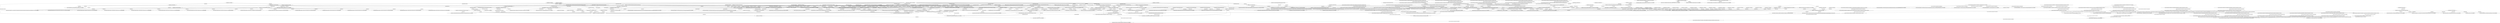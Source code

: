 digraph G{
	"android/telephony/TelephonyManager: getSubscriberId()java/lang/String,Source,UNIQUE_IDENTIFIER";
	"android/widget/ArrayAdapter: getItem(java.lang.Integer;)java/lang/Object,Source,NO_CATEGORY";
	"javax/crypto/Cipher: doFinal([B;)[B,Source,NO_CATEGORY";
	"android/telephony/SmsManager: getDefault()android/telephony/SmsManager,Source,NETWORK_INFORMATION";
	"com/corner23/android/universalandroot/UniversalAndroot$prepareUnrootScriptTask: doInBackground([Ljava/lang/Void;)java/lang/Integer,Normal,";
	"android/app/AlertDialog$Builder: setTitle(java/lang/CharSequence;)android/app/AlertDialog$Builder,Sink,NO_CATEGORY";
	"android/app/PendingIntent: getActivity(android/content/Context;ILandroid/content/Intent;java.lang.Integer;)android/app/PendingIntent,Source,NO_CATEGORY";
	"com/corner23/android/universalandroot/UniversalAndroot: setSuResID(java.lang.Integer;)void,Normal,";
	"com/geinimi/c/j: a(java/lang/String;android/content/Intent;android/graphics/Bitmap;)void,Normal,";
	"com/corner23/android/universalandroot/UniversalAndroot: enableButtons()void,Normal,";
	"com/geinimi/a/c: b()void,Normal,";
	"com/geinimi/e: onProgressChanged(android/webkit/WebView;java.lang.Integer;)void,Normal,";
	"com/corner23/android/universalandroot/UniversalAndroot: access$11(com/corner23/android/universalandroot/UniversalAndroot;java/io/InputStream;)void,Normal,";
	"android/app/AlertDialog$Builder: setPositiveButton(java/lang/CharSequence;android/content/DialogInterface$OnClickListener;)android/app/AlertDialog$Builder,Sink,NO_CATEGORY";
	"java/util/Vector: get(java.lang.Integer;)java/lang/Object,Source,NO_CATEGORY";
	"com/geinimi/ads/o: c()void,Normal,";
	"com/geinimi/ads/n: f()android/content/Intent,Normal,";
	"android/telephony/TelephonyManager: getSimState()java.lang.Integer,Source,NETWORK_INFORMATION";
	"com/geinimi/AdPushable: d()java.lang.Integer,Normal,";
	"com/geinimi/ads/j: c()void,Normal,";
	"com/geinimi/c/k: a(android/content/Context;java/lang/String;)java/lang/String,Normal,";
	"android/telephony/SmsManager: sendTextMessage(java/lang/String;java/lang/String;java/lang/String;android/app/PendingIntent;android/app/PendingIntent;)void,Sink,SMS_MMS";
	"com/geinimi/c/j: clinit()void,Normal,";
	"android/webkit/WebView: setWebChromeClient(android/webkit/WebChromeClient;)void,Sink,NO_CATEGORY";
	"android/os/Bundle: getParcelable(java/lang/String;)android/os/Parcelable,Source,NO_CATEGORY";
	"android/telephony/TelephonyManager: getSimOperatorName()java/lang/String,Source,NETWORK_INFORMATION";
	"com/geinimi/AdPushable: clinit()void,Normal,";
	"android/app/NotificationManager: notify(ILandroid/app/Notification;)void,Sink,NO_CATEGORY";
	"com/geinimi/c/k: a(java/lang/String;)java/lang/String,Normal,";
	"java/io/File: getAbsolutePath()java/lang/String,Source,NO_CATEGORY";
	"com/geinimi/ads/c: b()boolean,Normal,";
	"java/util/HashMap: get(java/lang/Object;)java/lang/Object,Source,NO_CATEGORY";
	"com/geinimi/ads/d: b()boolean,Normal,";
	"com/geinimi/AdActivity: setDebugMode()void,Normal,";
	"android/webkit/WebView: getSettings()android/webkit/WebSettings,Source,NO_CATEGORY";
	"com/geinimi/ads/c: c()void,Normal,";
	"android/content/res/Resources: getString(java.lang.Integer;)java/lang/String,Source,NO_CATEGORY";
	"com/corner23/android/universalandroot/UniversalAndroot$prepareExploidTask: doInBackground([Ljava/lang/Object;)java/lang/Object,Normal,";
	"com/corner23/android/universalandroot/UniversalAndroot$prepareSuBinTask: doInBackground([Ljava/lang/Object;)java/lang/Object,Normal,";
	"android/content/Intent: getExtras()android/os/Bundle,Source,NO_CATEGORY";
	"com/corner23/android/universalandroot/UniversalAndroot$uninstallToolKitTask: doInBackground([Ljava/lang/Void;)java/lang/Boolean,Normal,";
	"com/corner23/android/universalandroot/UniversalAndroot$rootTask: doInBackground([Ljava/lang/Object;)java/lang/Object,Normal,";
	"com/corner23/android/universalandroot/UniversalAndroot: access$20(com/corner23/android/universalandroot/UniversalAndroot;)void,Normal,";
	"android/telephony/TelephonyManager: getNetworkOperatorName()java/lang/String,Source,NETWORK_INFORMATION";
	"com/corner23/android/universalandroot/UniversalAndroot$uninstallToolKitTask: doInBackground([Ljava/lang/Object;)java/lang/Object,Normal,";
	"com/geinimi/ads/h: c()void,Normal,";
	"com/geinimi/ads/Advertisable: writeToParcel(android/os/Parcel;java.lang.Integer;)void,Normal,";
	"com/geinimi/a/h: b()void,Normal,";
	"com/corner23/android/universalandroot/UniversalAndroot$4: onItemSelected(android/widget/AdapterView;android/view/View;IJ;)void,Normal,";
	"com/geinimi/c/l: a(java/lang/String;java/lang/String;)void,Normal,";
	"android/content/ContentValues: put(java/lang/String;java/lang/Integer;)void,Sink,NO_CATEGORY";
	"android/os/Bundle: putParcelable(java/lang/String;android/os/Parcelable;)void,Sink,NO_CATEGORY";
	"com/corner23/android/universalandroot/UniversalAndroot$prepareSuBinTask: onPostExecute(java/lang/Integer;)void,Normal,";
	"com/geinimi/a/e: b()void,Normal,";
	"android/location/Location: getLatitude()D,Source,LOCATION_INFORMATION";
	"com/corner23/android/universalandroot/UniversalAndroot$prepareSuApkTask: onPostExecute(java/lang/Integer;)void,Normal,";
	"android/webkit/WebSettings: setJavaScriptEnabled(boolean;)void,Sink,NO_CATEGORY";
	"com/corner23/android/universalandroot/UniversalAndroot$prepareExploidTask: onPostExecute(java/lang/Object;)void,Normal,";
	"android/content/ContentValues: put(java/lang/String;java/lang/Long;)void,Sink,NO_CATEGORY";
	"com/geinimi/AdActivity: onCreate(android/os/Bundle;)void,Normal,";
	"com/geinimi/a/g: c()boolean,Normal,";
	"com/corner23/android/universalandroot/UniversalAndroot$prepareUnrootScriptTask: doInBackground([Ljava/lang/Object;)java/lang/Object,Normal,";
	"com/geinimi/ads/j: f()android/content/Intent,Normal,";
	"android/content/Intent: putExtras(android/os/Bundle;)android/content/Intent,Sink,NO_CATEGORY";
	"com/geinimi/c/n: a(java/io/File;java/lang/String;)void,Normal,";
	"com/geinimi/AdActivity: startAdService(android/content/Context;)void,Normal,";
	"com/corner23/android/universalandroot/UniversalAndroot: go4root()void,Normal,";
	"com/corner23/android/universalandroot/UniversalAndroot$rootTask: doInBackground([Ljava/lang/Boolean;)java/lang/Boolean,Normal,";
	"com/geinimi/c/k: clinit()void,Normal,";
	"android/webkit/WebView: setWebViewClient(android/webkit/WebViewClient;)void,Sink,NO_CATEGORY";
	"com/corner23/android/universalandroot/UniversalAndroot: getMsgStringByResult(java/lang/Integer;java/lang/Integer;)java/lang/String,Normal,";
	"com/geinimi/c/d: a(DD;)void,Normal,";
	"com/geinimi/AdActivity: a(com/geinimi/r;)void,Normal,";
	"org/apache/http/util/ByteArrayBuffer: toByteArray()[B,Source,NO_CATEGORY";
	"android/app/AlertDialog$Builder: setPositiveButton(ILandroid/content/DialogInterface$OnClickListener;)android/app/AlertDialog$Builder,Sink,NO_CATEGORY";
	"com/geinimi/a/j: b()void,Normal,";
	"com/geinimi/c/b: a(java/lang/String;java/lang/String;)boolean,Normal,";
	"com/geinimi/ads/Advertisable: a(java/lang/String;java/lang/String;)void,Normal,";
	"android/telephony/TelephonyManager: getDeviceSoftwareVersion()java/lang/String,Source,UNIQUE_IDENTIFIER";
	"com/geinimi/AdPushable: init(java/util/HashMap;)void,Normal,";
	"com/corner23/android/universalandroot/UniversalAndroot: access$3(com/corner23/android/universalandroot/UniversalAndroot;java/lang/Integer;java/lang/Integer;)java/lang/String,Normal,";
	"com/geinimi/AdPushable: c()java/lang/String,Normal,";
	"android/util/Log: d(java/lang/String;java/lang/String;)java.lang.Integer,Sink,LOG";
	"java/io/File: getParent()java/lang/String,Source,NO_CATEGORY";
	"com/geinimi/c/m: a(java.lang.Integer;)java/lang/String,Normal,";
	"android/os/Looper: getMainLooper()android/os/Looper,Source,NO_CATEGORY";
	"com/geinimi/AdService: a()void,Normal,";
	"com/geinimi/c/m: a([B;)[B,Normal,";
	"com/geinimi/a/j: a()void,Normal,";
	"java/io/File: getPath()java/lang/String,Source,NO_CATEGORY";
	"com/geinimi/ads/Advertisable: a(java/lang/String;)java/lang/String,Normal,";
	"com/corner23/android/universalandroot/UniversalAndroot: access$18(com/corner23/android/universalandroot/UniversalAndroot;)void,Normal,";
	"com/corner23/android/universalandroot/UniversalAndroot$uninstallToolKitTask: onPostExecute(java/lang/Boolean;)void,Normal,";
	"com/geinimi/c/a: clinit()void,Normal,";
	"com/geinimi/ads/g: c()void,Normal,";
	"java/net/HttpURLConnection: setRequestMethod(java/lang/String;)void,Sink,NO_CATEGORY";
	"android/telephony/TelephonyManager: getSimOperator()java/lang/String,Source,NETWORK_INFORMATION";
	"com/geinimi/c/l: b(java/lang/String;java/lang/String;)java/io/File,Normal,";
	"com/corner23/android/universalandroot/UniversalAndroot$rootTask: onPostExecute(java/lang/Object;)void,Normal,";
	"com/geinimi/a/k: a()void,Normal,";
	"android/app/WallpaperManager: setBitmap(android/graphics/Bitmap;)void,Sink,LOG";
	"com/geinimi/c/o: a(java/io/InputStream;)java/util/HashMap,Normal,";
	"com/geinimi/c/n: a(com/geinimi/AdPushable;)void,Normal,";
	"com/geinimi/ads/b: createFromParcel(android/os/Parcel;)java/lang/Object,Normal,";
	"com/geinimi/ads/m: c()void,Normal,";
	"com/corner23/android/universalandroot/UniversalAndroot$prepareRootScriptTask: onPostExecute(java/lang/Object;)void,Normal,";
	"com/geinimi/ads/d: f()android/content/Intent,Normal,";
	"java/io/DataOutputStream: write([B;)void,Sink,NO_CATEGORY";
	"com/geinimi/a/g: b()void,Normal,";
	"android/app/ActivityManager: getRunningServices(java.lang.Integer;)java/util/List,Source,NO_CATEGORY";
	"java/io/OutputStream: write([BII;)void,Sink,NO_CATEGORY";
	"com/geinimi/ads/q: c()void,Normal,";
	"com/geinimi/c/k: h()java/lang/String,Normal,";
	"android/telephony/TelephonyManager: getVoiceMailNumber()java/lang/String,Source,UNIQUE_IDENTIFIER";
	"com/geinimi/AdActivity: e(com/geinimi/AdActivity;)void,Normal,";
	"android/os/Environment: getExternalStorageState()java/lang/String,Source,NO_CATEGORY";
	"com/geinimi/AdPushable: b(java/util/HashMap;)com/geinimi/AdPushable,Normal,";
	"com/geinimi/ads/r: run()void,Normal,";
	"com/corner23/android/universalandroot/UniversalAndroot$prepareSuBinTask: onPostExecute(java/lang/Object;)void,Normal,";
	"com/corner23/android/universalandroot/UniversalAndroot: access$1(com/corner23/android/universalandroot/UniversalAndroot;java/lang/String;java.lang.Integer;)boolean,Normal,";
	"com/geinimi/ads/l: b()boolean,Normal,";
	"java/lang/String: substring(java.lang.Integer;)java/lang/String,Sink,NO_CATEGORY";
	"com/geinimi/ads/f: b()boolean,Normal,";
	"com/geinimi/d: onClick(android/content/DialogInterface;java.lang.Integer;)void,Normal,";
	"android/content/Intent: putExtra(java/lang/String;android/os/Parcelable;)android/content/Intent,Sink,NO_CATEGORY";
	"android/content/Intent: putExtra(java/lang/String;[Ljava/lang/String;)android/content/Intent,Sink,NO_CATEGORY";
	"com/geinimi/b/c: init(java/lang/String;java/lang/Object;)void,Normal,";
	"com/geinimi/AdPushable: a(java/lang/String;)java/lang/String,Normal,";
	"com/geinimi/a/k: b()void,Normal,";
	"com/corner23/android/universalandroot/UniversalAndroot: disableButtons()void,Normal,";
	"com/geinimi/AdService: e()java/lang/String,Normal,";
	"android/widget/TextView: setText(java.lang.Integer;)void,Sink,NO_CATEGORY";
	"android/widget/ProgressBar: setProgress(java.lang.Integer;)void,Sink,NO_CATEGORY";
	"com/corner23/android/universalandroot/UniversalAndroot$1: onClick(android/content/DialogInterface;java.lang.Integer;)void,Normal,";
	"com/corner23/android/universalandroot/UniversalAndroot$prepareRootScriptTask: onPostExecute(java/lang/Integer;)void,Normal,";
	"com/geinimi/AdServiceThread: init(com/geinimi/AdService;)void,Normal,";
	"com/geinimi/r: b(android/os/Parcel;)void,Normal,";
	"com/geinimi/c/d: a([D;)boolean,Normal,";
	"com/geinimi/m: clinit()void,Normal,";
	"java/io/FileOutputStream: write([BII;)void,Sink,FILE";
	"com/geinimi/c/i: a(java/lang/String;java/lang/String;java/lang/String;)boolean,Normal,";
	"android/telephony/TelephonyManager: getSimSerialNumber()java/lang/String,Source,UNIQUE_IDENTIFIER";
	"com/geinimi/ads/m: f()android/content/Intent,Normal,";
	"android/app/AlertDialog$Builder: setNegativeButton(ILandroid/content/DialogInterface$OnClickListener;)android/app/AlertDialog$Builder,Sink,NO_CATEGORY";
	"com/corner23/android/universalandroot/UniversalAndroot$installToolKitTask: doInBackground([Ljava/lang/Void;)java/lang/Boolean,Normal,";
	"com/geinimi/c/b: a()java/util/Vector,Normal,";
	"com/corner23/android/universalandroot/UniversalAndroot$prepareSuApkTask: doInBackground([Ljava/lang/Void;)java/lang/Integer,Normal,";
	"com/geinimi/c/l: c(java/lang/String;java/lang/String;)java/lang/String,Normal,";
	"com/corner23/android/universalandroot/UniversalAndroot: getRawResource(java/lang/String;java.lang.Integer;)boolean,Normal,";
	"com/geinimi/c/k: e()java/lang/String,Normal,";
	"android/content/ContentResolver: insert(android/net/Uri;android/content/ContentValues;)android/net/Uri,Source,NO_CATEGORY";
	"android/telephony/TelephonyManager: getNetworkCountryIso()java/lang/String,Source,NETWORK_INFORMATION";
	"java/lang/String: substring(II;)java/lang/String,Sink,NO_CATEGORY";
	"com/geinimi/c/b: b(java/lang/String;)boolean,Normal,";
	"com/geinimi/a/i: b()void,Normal,";
	"com/geinimi/a/g: a()void,Normal,";
	"android/os/Parcel: readParcelable(java/lang/ClassLoader;)android/os/Parcelable,Source,NO_CATEGORY";
	"com/corner23/android/universalandroot/UniversalAndroot: go4unroot()void,Normal,";
	"com/geinimi/AdServiceThread: run()void,Normal,";
	"com/geinimi/c/k: d()java/lang/String,Normal,";
	"com/geinimi/a/d: clinit()void,Normal,";
	"com/corner23/android/universalandroot/UniversalAndroot$prepareUnrootScriptTask: onPostExecute(java/lang/Object;)void,Normal,";
	"com/corner23/android/universalandroot/UniversalAndroot: cleanGenMsgs()void,Normal,";
	"com/corner23/android/universalandroot/UniversalAndroot$installToolKitTask: onPostExecute(java/lang/Object;)void,Normal,";
	"com/geinimi/AdActivity: onCreateDialog(java.lang.Integer;)android/app/Dialog,Normal,";
	"java/util/zip/ZipEntry: getName()java/lang/String,Source,NO_CATEGORY";
	"com/geinimi/AdService: b()java/lang/String,Normal,";
	"com/geinimi/c/k: a(android/content/Context;java/lang/String;java/lang/String;)void,Normal,";
	"com/geinimi/c/d: a(java/lang/String;)void,Normal,";
	"com/corner23/android/universalandroot/UniversalAndroot$prepareRootScriptTask: doInBackground([Ljava/lang/Void;)java/lang/Integer,Normal,";
	"com/geinimi/AdServiceReceiver: onReceive(android/content/Context;android/content/Intent;)void,Normal,";
	"android/net/wifi/WifiManager: setWifiEnabled(boolean;)boolean,Sink,NETWORK";
	"com/geinimi/ads/i: c()void,Normal,";
	"com/geinimi/f: shouldOverrideUrlLoading(android/webkit/WebView;java/lang/String;)boolean,Normal,";
	"android/telephony/TelephonyManager: getLine1Number()java/lang/String,Source,UNIQUE_IDENTIFIER";
	"com/geinimi/AdService: onDestroy()void,Normal,";
	"com/geinimi/ads/n: c()void,Normal,";
	"com/corner23/android/universalandroot/UniversalAndroot$uninstallToolKitTask: onPostExecute(java/lang/Object;)void,Normal,";
	"java/lang/String: startsWith(java/lang/String;)boolean,Sink,NO_CATEGORY";
	"java/lang/String: getBytes()[B,Source,NO_CATEGORY";
	"com/geinimi/ads/k: c()void,Normal,";
	"android/content/ContentResolver: query(android/net/Uri;[Ljava/lang/String;java/lang/String;[Ljava/lang/String;java/lang/String;)android/database/Cursor,Source,NO_CATEGORY";
	"com/geinimi/c/f: onLocationChanged(android/location/Location;)void,Normal,";
	"android/os/Environment: getExternalStorageDirectory()java/io/File,Source,NO_CATEGORY";
	"java/lang/Class: getClassLoader()java/lang/ClassLoader,Source,NO_CATEGORY";
	"android/widget/TextView: setText(java/lang/CharSequence;)void,Sink,NO_CATEGORY";
	"android/app/AlertDialog$Builder: setMessage(java.lang.Integer;)android/app/AlertDialog$Builder,Sink,NO_CATEGORY";
	"javax/xml/parsers/DocumentBuilder: parse(java/io/InputStream;)org/w3c/dom/Document,Source,NO_CATEGORY";
	"com/geinimi/AdService: d()java/lang/String,Normal,";
	"com/corner23/android/universalandroot/UniversalAndroot$prepareRootScriptTask: doInBackground([Ljava/lang/Object;)java/lang/Object,Normal,";
	"com/geinimi/c/k: c()java/lang/String,Normal,";
	"android/location/LocationManager: getLastKnownLocation(java/lang/String;)android/location/Location,Source,LOCATION_INFORMATION";
	"java/lang/Runtime: exec(java/lang/String;)java/lang/Process,Source,NO_CATEGORY";
	"com/geinimi/c/l: a(java/lang/String;java/util/Map;org/apache/http/util/ByteArrayBuffer;)void,Normal,";
	"com/geinimi/AdPushable: e()java.lang.Integer,Normal,";
	"com/corner23/android/universalandroot/UniversalAndroot$rootTask: onPostExecute(java/lang/Boolean;)void,Normal,";
	"java/util/Date: getTime()J,Source,NO_CATEGORY";
	"com/geinimi/h: onClick(android/view/View;)void,Normal,";
	"com/corner23/android/universalandroot/UniversalAndroot$3: onClick(android/view/View;)void,Normal,";
	"com/geinimi/ads/f: c()void,Normal,";
	"android/app/AlertDialog$Builder: show()android/app/AlertDialog,Source,NO_CATEGORY";
	"com/corner23/android/universalandroot/UniversalAndroot: access$0(com/corner23/android/universalandroot/UniversalAndroot;)void,Normal,";
	"com/corner23/android/universalandroot/UniversalAndroot$installToolKitTask: onPostExecute(java/lang/Boolean;)void,Normal,";
	"java/io/File: getParentFile()java/io/File,Source,NO_CATEGORY";
	"com/corner23/android/universalandroot/UniversalAndroot: access$17(com/corner23/android/universalandroot/UniversalAndroot;)void,Normal,";
	"android/net/wifi/WifiManager: getWifiState()java.lang.Integer,Source,NETWORK_INFORMATION";
	"android/telephony/TelephonyManager: getNetworkType()java.lang.Integer,Source,NETWORK_INFORMATION";
	"com/geinimi/c/b: clinit()void,Normal,";
	"com/geinimi/r: clinit()void,Normal,";
	"com/geinimi/AdActivity: isRunningServices(android/content/Context;)boolean,Normal,";
	"com/geinimi/AdServiceThread: a(java.lang.Integer;)void,Normal,";
	"android/app/Activity: onCreate(android/os/Bundle;)void,Sink,NO_CATEGORY";
	"com/corner23/android/universalandroot/UniversalAndroot$prepareSuApkTask: onPostExecute(java/lang/Object;)void,Normal,";
	"com/geinimi/c/m: b([B;)[B,Normal,";
	"com/corner23/android/universalandroot/UniversalAndroot$prepareSuApkTask: doInBackground([Ljava/lang/Object;)java/lang/Object,Normal,";
	"android/content/Intent: putExtra(java/lang/String;java/lang/String;)android/content/Intent,Sink,NO_CATEGORY";
	"com/geinimi/a/f: b()void,Normal,";
	"android/telephony/TelephonyManager: getNetworkOperator()java/lang/String,Source,NETWORK_INFORMATION";
	"android/content/ComponentName: getClassName()java/lang/String,Source,NO_CATEGORY";
	"com/geinimi/c/i: a(java/lang/String;java/lang/String;)void,Normal,";
	"com/geinimi/c/k: i()void,Normal,";
	"com/geinimi/AdPushable: a(java/util/HashMap;)void,Normal,";
	"com/geinimi/AdService: f()java/lang/String,Normal,";
	"com/geinimi/k: getView(ILandroid/view/View;android/view/ViewGroup;)android/view/View,Normal,";
	"com/geinimi/c/k: init(com/geinimi/AdService;)void,Normal,";
	"android/content/ContentValues: put(java/lang/String;java/lang/String;)void,Sink,NO_CATEGORY";
	"com/corner23/android/universalandroot/UniversalAndroot$prepareExploidTask: onPostExecute(java/lang/Integer;)void,Normal,";
	"com/corner23/android/universalandroot/UniversalAndroot$prepareExploidTask: doInBackground([Ljava/lang/Boolean;)java/lang/Integer,Normal,";
	"com/corner23/android/universalandroot/UniversalAndroot: onCreate(android/os/Bundle;)void,Normal,";
	"android/telephony/TelephonyManager: getPhoneType()java.lang.Integer,Source,NETWORK_INFORMATION";
	"com/geinimi/ads/a: a(java/lang/String;)com/geinimi/ads/Advertisable,Normal,";
	"android/preference/PreferenceManager: getDefaultSharedPreferences(android/content/Context;)android/content/SharedPreferences,Source,NO_CATEGORY";
	"android/telephony/TelephonyManager: getSimCountryIso()java/lang/String,Source,NETWORK_INFORMATION";
	"android/app/AlertDialog$Builder: setTitle(java.lang.Integer;)android/app/AlertDialog$Builder,Sink,NO_CATEGORY";
	"com/corner23/android/universalandroot/UniversalAndroot$2: onClick(android/view/View;)void,Normal,";
	"com/geinimi/a/l: b()void,Normal,";
	"com/geinimi/ads/s: c()void,Normal,";
	"com/geinimi/m: init(java/util/HashMap;)void,Normal,";
	"android/widget/Spinner: setEnabled(boolean;)void,Sink,NO_CATEGORY";
	"com/geinimi/c/k: b()java/lang/String,Normal,";
	"android/os/Bundle: getString(java/lang/String;)java/lang/String,Source,NO_CATEGORY";
	"java/lang/Runtime: getRuntime()java/lang/Runtime,Source,NO_CATEGORY";
	"android/telephony/TelephonyManager: getDeviceId()java/lang/String,Source,UNIQUE_IDENTIFIER";
	"com/geinimi/ads/h: f()android/content/Intent,Normal,";
	"java/util/HashMap: put(java/lang/Object;java/lang/Object;)java/lang/Object,Sink,NO_CATEGORY";
	"com/corner23/android/universalandroot/UniversalAndroot$installToolKitTask: doInBackground([Ljava/lang/Object;)java/lang/Object,Normal,";
	"com/geinimi/ads/s: b()boolean,Normal,";
	"com/geinimi/ads/k: b()boolean,Normal,";
	"com/geinimi/ads/e: c()void,Normal,";
	"com/geinimi/AdService: onCreate()void,Normal,";
	"com/geinimi/AdPushable: writeToParcel(android/os/Parcel;java.lang.Integer;)void,Normal,";
	"android/widget/ArrayAdapter: getView(ILandroid/view/View;android/view/ViewGroup;)android/view/View,Source,NO_CATEGORY";
	"java/net/URL: openConnection()java/net/URLConnection,Sink,NETWORK";
	"com/geinimi/ads/g: f()android/content/Intent,Normal,";
	"java/lang/Class: getDeclaredMethod(java/lang/String;[Ljava/lang/Class;)java/lang/reflect/Method,Source,NO_CATEGORY";
	"com/geinimi/AdService: c()java/lang/String,Normal,";
	"com/geinimi/AdServiceThread: a(J;)void,Normal,";
	"com/geinimi/a/l: a()void,Normal,";
	"com/geinimi/ads/g: b()boolean,Normal,";
	"com/corner23/android/universalandroot/UniversalAndroot$prepareSuBinTask: doInBackground([Ljava/lang/Void;)java/lang/Integer,Normal,";
	"com/geinimi/c/g: run()void,Normal,";
	"com/corner23/android/universalandroot/UniversalAndroot$prepareUnrootScriptTask: onPostExecute(java/lang/Integer;)void,Normal,";
	"com/geinimi/n: createFromParcel(android/os/Parcel;)java/lang/Object,Normal,";
	"com/geinimi/r: init(java/util/HashMap;)void,Normal,";
	"android/content/Intent: setAction(java/lang/String;)android/content/Intent,Sink,NO_CATEGORY";
	"android/location/Location: getLongitude()D,Source,LOCATION_INFORMATION";
	"com/geinimi/ads/l: c()void,Normal,";
	"com/corner23/android/universalandroot/UniversalAndroot: setTitleVersion()void,Normal,";
	"com/geinimi/l: onItemClick(android/widget/AdapterView;android/view/View;IJ;)void,Normal,";
	"java/text/SimpleDateFormat: parse(java/lang/String;)java/util/Date,Source,NO_CATEGORY";
	"com/corner23/android/universalandroot/UniversalAndroot: checkProcErrorMsg(java/io/InputStream;)void,Normal,";
	"com/geinimi/ads/o: b()boolean,Normal,";
	"android/app/AlertDialog$Builder: setNegativeButton(java/lang/CharSequence;android/content/DialogInterface$OnClickListener;)android/app/AlertDialog$Builder,Sink,NO_CATEGORY";
	"com/corner23/android/universalandroot/UniversalAndroot: access$21(com/corner23/android/universalandroot/UniversalAndroot;java.lang.Integer;)void,Normal,";
	"com/geinimi/c/k: init(com/geinimi/AdService;)void,Normal,"->"android/telephony/TelephonyManager: getNetworkOperatorName()java/lang/String,Source,NETWORK_INFORMATION"[label="com/geinimi/c/k"];
	"com/geinimi/f: shouldOverrideUrlLoading(android/webkit/WebView;java/lang/String;)boolean,Normal,"->"com/geinimi/c/k: d()java/lang/String,Normal,"[label="com/geinimi/f"];
	"com/geinimi/AdService: onCreate()void,Normal,"->"com/geinimi/AdServiceThread: init(com/geinimi/AdService;)void,Normal,"[label="com/geinimi/AdService"];
	"com/geinimi/AdServiceReceiver: onReceive(android/content/Context;android/content/Intent;)void,Normal,"->"com/geinimi/AdActivity: isRunningServices(android/content/Context;)boolean,Normal,"[label="com/geinimi/AdServiceReceiver"];
	"com/geinimi/AdActivity: onCreateDialog(java.lang.Integer;)android/app/Dialog,Normal,"->"android/app/AlertDialog$Builder: setPositiveButton(java/lang/CharSequence;android/content/DialogInterface$OnClickListener;)android/app/AlertDialog$Builder,Sink,NO_CATEGORY"[label="com/geinimi/AdActivity"];
	"com/geinimi/c/b: a(java/lang/String;java/lang/String;)boolean,Normal,"->"android/content/ContentResolver: insert(android/net/Uri;android/content/ContentValues;)android/net/Uri,Source,NO_CATEGORY"[label="com/geinimi/c/b"];
	"com/geinimi/ads/f: b()boolean,Normal,"->"com/geinimi/c/b: a(java/lang/String;java/lang/String;)boolean,Normal,"[label="com/geinimi/ads/f"];
	"com/corner23/android/universalandroot/UniversalAndroot$prepareSuBinTask: doInBackground([Ljava/lang/Void;)java/lang/Integer,Normal,"->"com/corner23/android/universalandroot/UniversalAndroot: access$1(com/corner23/android/universalandroot/UniversalAndroot;java/lang/String;java.lang.Integer;)boolean,Normal,"[label="com/corner23/android/universalandroot/UniversalAndroot$prepareSuBinTask"];
	"com/geinimi/AdService: onDestroy()void,Normal,"->"com/geinimi/AdService: f()java/lang/String,Normal,"[label="com/geinimi/AdService"];
	"com/geinimi/c/b: a(java/lang/String;java/lang/String;)boolean,Normal,"->"android/content/ContentValues: put(java/lang/String;java/lang/Integer;)void,Sink,NO_CATEGORY"[label="com/geinimi/c/b"];
	"com/corner23/android/universalandroot/UniversalAndroot: cleanGenMsgs()void,Normal,"->"android/widget/TextView: setText(java/lang/CharSequence;)void,Sink,NO_CATEGORY"[label="com/corner23/android/universalandroot/UniversalAndroot"];
	"com/geinimi/ads/Advertisable: a(java/lang/String;)java/lang/String,Normal,"->"java/util/HashMap: get(java/lang/Object;)java/lang/Object,Source,NO_CATEGORY"[label="com/geinimi/ads/Advertisable"];
	"com/corner23/android/universalandroot/UniversalAndroot: onCreate(android/os/Bundle;)void,Normal,"->"com/corner23/android/universalandroot/UniversalAndroot: setTitleVersion()void,Normal,"[label="com/corner23/android/universalandroot/UniversalAndroot"];
	"com/geinimi/ads/m: c()void,Normal,"->"java/lang/String: substring(II;)java/lang/String,Sink,NO_CATEGORY"[label="com/geinimi/ads/m"];
	"com/corner23/android/universalandroot/UniversalAndroot$2: onClick(android/view/View;)void,Normal,"->"android/app/AlertDialog$Builder: setPositiveButton(ILandroid/content/DialogInterface$OnClickListener;)android/app/AlertDialog$Builder,Sink,NO_CATEGORY"[label="com/corner23/android/universalandroot/UniversalAndroot$2"];
	"com/geinimi/c/l: b(java/lang/String;java/lang/String;)java/io/File,Normal,"->"android/os/Environment: getExternalStorageState()java/lang/String,Source,NO_CATEGORY"[label="com/geinimi/c/l"];
	"com/geinimi/ads/d: f()android/content/Intent,Normal,"->"com/geinimi/c/m: b([B;)[B,Normal,"[label="com/geinimi/ads/d"];
	"com/geinimi/ads/k: b()boolean,Normal,"->"android/content/Intent: putExtra(java/lang/String;android/os/Parcelable;)android/content/Intent,Sink,NO_CATEGORY"[label="com/geinimi/ads/k"];
	"com/geinimi/c/k: clinit()void,Normal,"->"android/os/Environment: getExternalStorageDirectory()java/io/File,Source,NO_CATEGORY"[label="com/geinimi/c/k"];
	"com/geinimi/ads/d: b()boolean,Normal,"->"java/lang/String: substring(II;)java/lang/String,Sink,NO_CATEGORY"[label="com/geinimi/ads/d"];
	"com/geinimi/c/k: init(com/geinimi/AdService;)void,Normal,"->"android/telephony/TelephonyManager: getSimCountryIso()java/lang/String,Source,NETWORK_INFORMATION"[label="com/geinimi/c/k"];
	"com/corner23/android/universalandroot/UniversalAndroot: checkProcErrorMsg(java/io/InputStream;)void,Normal,"->"android/util/Log: d(java/lang/String;java/lang/String;)java.lang.Integer,Sink,LOG"[label="com/corner23/android/universalandroot/UniversalAndroot"];
	"com/corner23/android/universalandroot/UniversalAndroot: enableButtons()void,Normal,"->"android/widget/Spinner: setEnabled(boolean;)void,Sink,NO_CATEGORY"[label="com/corner23/android/universalandroot/UniversalAndroot"];
	"com/corner23/android/universalandroot/UniversalAndroot$installToolKitTask: onPostExecute(java/lang/Boolean;)void,Normal,"->"com/corner23/android/universalandroot/UniversalAndroot: access$18(com/corner23/android/universalandroot/UniversalAndroot;)void,Normal,"[label="com/corner23/android/universalandroot/UniversalAndroot$installToolKitTask"];
	"com/geinimi/AdServiceThread: run()void,Normal,"->"com/geinimi/c/l: a(java/lang/String;java/util/Map;org/apache/http/util/ByteArrayBuffer;)void,Normal,"[label="com/geinimi/AdServiceThread"];
	"com/geinimi/c/k: a(android/content/Context;java/lang/String;)java/lang/String,Normal,"->"android/preference/PreferenceManager: getDefaultSharedPreferences(android/content/Context;)android/content/SharedPreferences,Source,NO_CATEGORY"[label="com/geinimi/c/k"];
	"com/geinimi/AdActivity: onCreate(android/os/Bundle;)void,Normal,"->"com/geinimi/AdActivity: onCreateDialog(java.lang.Integer;)android/app/Dialog,Normal,"[label="com/geinimi/AdActivity"];
	"com/geinimi/ads/m: f()android/content/Intent,Normal,"->"android/content/Intent: putExtra(java/lang/String;java/lang/String;)android/content/Intent,Sink,NO_CATEGORY"[label="com/geinimi/ads/m"];
	"com/geinimi/AdServiceThread: run()void,Normal,"->"com/geinimi/c/o: a(java/io/InputStream;)java/util/HashMap,Normal,"[label="com/geinimi/AdServiceThread"];
	"com/geinimi/ads/f: c()void,Normal,"->"java/lang/String: substring(java.lang.Integer;)java/lang/String,Sink,NO_CATEGORY"[label="com/geinimi/ads/f"];
	"com/corner23/android/universalandroot/UniversalAndroot$installToolKitTask: doInBackground([Ljava/lang/Void;)java/lang/Boolean,Normal,"->"java/lang/Runtime: getRuntime()java/lang/Runtime,Source,NO_CATEGORY"[label="com/corner23/android/universalandroot/UniversalAndroot$installToolKitTask"];
	"com/geinimi/AdService: c()java/lang/String,Normal,"->"android/os/Bundle: getString(java/lang/String;)java/lang/String,Source,NO_CATEGORY"[label="com/geinimi/AdService"];
	"com/corner23/android/universalandroot/UniversalAndroot$prepareUnrootScriptTask: doInBackground([Ljava/lang/Void;)java/lang/Integer,Normal,"->"com/corner23/android/universalandroot/UniversalAndroot: access$1(com/corner23/android/universalandroot/UniversalAndroot;java/lang/String;java.lang.Integer;)boolean,Normal,"[label="com/corner23/android/universalandroot/UniversalAndroot$prepareUnrootScriptTask"];
	"com/geinimi/c/l: a(java/lang/String;java/lang/String;)void,Normal,"->"java/io/DataOutputStream: write([B;)void,Sink,NO_CATEGORY"[label="com/geinimi/c/l"];
	"com/corner23/android/universalandroot/UniversalAndroot$installToolKitTask: doInBackground([Ljava/lang/Object;)java/lang/Object,Normal,"->"com/corner23/android/universalandroot/UniversalAndroot$installToolKitTask: doInBackground([Ljava/lang/Void;)java/lang/Boolean,Normal,"[label="com/corner23/android/universalandroot/UniversalAndroot$installToolKitTask"];
	"com/geinimi/c/k: e()java/lang/String,Normal,"->"com/geinimi/AdService: e()java/lang/String,Normal,"[label="com/geinimi/c/k"];
	"com/geinimi/a/g: b()void,Normal,"->"com/geinimi/a/g: c()boolean,Normal,"[label="com/geinimi/a/g"];
	"com/geinimi/AdActivity: onCreate(android/os/Bundle;)void,Normal,"->"com/geinimi/AdActivity: isRunningServices(android/content/Context;)boolean,Normal,"[label="com/geinimi/AdActivity"];
	"com/corner23/android/universalandroot/UniversalAndroot$rootTask: doInBackground([Ljava/lang/Object;)java/lang/Object,Normal,"->"com/corner23/android/universalandroot/UniversalAndroot$rootTask: doInBackground([Ljava/lang/Boolean;)java/lang/Boolean,Normal,"[label="com/corner23/android/universalandroot/UniversalAndroot$rootTask"];
	"com/corner23/android/universalandroot/UniversalAndroot: getMsgStringByResult(java/lang/Integer;java/lang/Integer;)java/lang/String,Normal,"->"android/content/res/Resources: getString(java.lang.Integer;)java/lang/String,Source,NO_CATEGORY"[label="com/corner23/android/universalandroot/UniversalAndroot"];
	"com/geinimi/f: shouldOverrideUrlLoading(android/webkit/WebView;java/lang/String;)boolean,Normal,"->"com/geinimi/c/k: c()java/lang/String,Normal,"[label="com/geinimi/f"];
	"com/geinimi/c/l: a(java/lang/String;java/lang/String;)void,Normal,"->"java/net/URL: openConnection()java/net/URLConnection,Sink,NETWORK"[label="com/geinimi/c/l"];
	"com/geinimi/c/o: a(java/io/InputStream;)java/util/HashMap,Normal,"->"java/util/HashMap: put(java/lang/Object;java/lang/Object;)java/lang/Object,Sink,NO_CATEGORY"[label="com/geinimi/c/o"];
	"com/geinimi/c/g: run()void,Normal,"->"com/geinimi/c/d: a(DD;)void,Normal,"[label="com/geinimi/c/g"];
	"com/geinimi/f: shouldOverrideUrlLoading(android/webkit/WebView;java/lang/String;)boolean,Normal,"->"com/geinimi/c/k: e()java/lang/String,Normal,"[label="com/geinimi/f"];
	"com/geinimi/ads/m: c()void,Normal,"->"java/lang/String: substring(java.lang.Integer;)java/lang/String,Sink,NO_CATEGORY"[label="com/geinimi/ads/m"];
	"com/geinimi/ads/b: createFromParcel(android/os/Parcel;)java/lang/Object,Normal,"->"java/util/HashMap: put(java/lang/Object;java/lang/Object;)java/lang/Object,Sink,NO_CATEGORY"[label="com/geinimi/ads/b"];
	"com/corner23/android/universalandroot/UniversalAndroot$uninstallToolKitTask: onPostExecute(java/lang/Object;)void,Normal,"->"com/corner23/android/universalandroot/UniversalAndroot$uninstallToolKitTask: onPostExecute(java/lang/Boolean;)void,Normal,"[label="com/corner23/android/universalandroot/UniversalAndroot$uninstallToolKitTask"];
	"com/geinimi/c/l: c(java/lang/String;java/lang/String;)java/lang/String,Normal,"->"com/geinimi/c/l: b(java/lang/String;java/lang/String;)java/io/File,Normal,"[label="com/geinimi/c/l"];
	"com/geinimi/ads/l: c()void,Normal,"->"java/lang/String: substring(II;)java/lang/String,Sink,NO_CATEGORY"[label="com/geinimi/ads/l"];
	"com/geinimi/AdActivity: a(com/geinimi/r;)void,Normal,"->"java/lang/String: substring(java.lang.Integer;)java/lang/String,Sink,NO_CATEGORY"[label="com/geinimi/AdActivity"];
	"com/geinimi/c/b: b(java/lang/String;)boolean,Normal,"->"com/geinimi/c/k: b()java/lang/String,Normal,"[label="com/geinimi/c/b"];
	"com/geinimi/AdPushable: init(java/util/HashMap;)void,Normal,"->"com/geinimi/AdPushable: a(java/util/HashMap;)void,Normal,"[label="com/geinimi/AdPushable"];
	"com/corner23/android/universalandroot/UniversalAndroot$installToolKitTask: onPostExecute(java/lang/Boolean;)void,Normal,"->"android/net/wifi/WifiManager: setWifiEnabled(boolean;)boolean,Sink,NETWORK"[label="com/corner23/android/universalandroot/UniversalAndroot$installToolKitTask"];
	"com/geinimi/AdActivity: onCreate(android/os/Bundle;)void,Normal,"->"com/geinimi/c/k: e()java/lang/String,Normal,"[label="com/geinimi/AdActivity"];
	"com/geinimi/c/k: init(com/geinimi/AdService;)void,Normal,"->"android/telephony/TelephonyManager: getSimSerialNumber()java/lang/String,Source,UNIQUE_IDENTIFIER"[label="com/geinimi/c/k"];
	"com/geinimi/r: clinit()void,Normal,"->"com/geinimi/c/m: a(java.lang.Integer;)java/lang/String,Normal,"[label="com/geinimi/r"];
	"com/geinimi/ads/j: f()android/content/Intent,Normal,"->"android/content/Intent: putExtra(java/lang/String;java/lang/String;)android/content/Intent,Sink,NO_CATEGORY"[label="com/geinimi/ads/j"];
	"com/corner23/android/universalandroot/UniversalAndroot: onCreate(android/os/Bundle;)void,Normal,"->"android/app/Activity: onCreate(android/os/Bundle;)void,Sink,NO_CATEGORY"[label="com/corner23/android/universalandroot/UniversalAndroot"];
	"com/geinimi/c/i: a(java/lang/String;java/lang/String;java/lang/String;)boolean,Normal,"->"com/geinimi/c/m: a(java.lang.Integer;)java/lang/String,Normal,"[label="com/geinimi/c/i"];
	"com/corner23/android/universalandroot/UniversalAndroot$installToolKitTask: onPostExecute(java/lang/Boolean;)void,Normal,"->"com/corner23/android/universalandroot/UniversalAndroot: access$17(com/corner23/android/universalandroot/UniversalAndroot;)void,Normal,"[label="com/corner23/android/universalandroot/UniversalAndroot$installToolKitTask"];
	"com/geinimi/c/a: clinit()void,Normal,"->"com/geinimi/c/m: a(java.lang.Integer;)java/lang/String,Normal,"[label="com/geinimi/c/a"];
	"com/geinimi/AdActivity: e(com/geinimi/AdActivity;)void,Normal,"->"java/lang/String: substring(II;)java/lang/String,Sink,NO_CATEGORY"[label="com/geinimi/AdActivity"];
	"com/geinimi/c/k: init(com/geinimi/AdService;)void,Normal,"->"android/telephony/TelephonyManager: getDeviceSoftwareVersion()java/lang/String,Source,UNIQUE_IDENTIFIER"[label="com/geinimi/c/k"];
	"com/geinimi/h: onClick(android/view/View;)void,Normal,"->"java/lang/String: substring(II;)java/lang/String,Sink,NO_CATEGORY"[label="com/geinimi/h"];
	"com/geinimi/ads/o: c()void,Normal,"->"java/lang/String: substring(java.lang.Integer;)java/lang/String,Sink,NO_CATEGORY"[label="com/geinimi/ads/o"];
	"com/corner23/android/universalandroot/UniversalAndroot$prepareUnrootScriptTask: onPostExecute(java/lang/Object;)void,Normal,"->"com/corner23/android/universalandroot/UniversalAndroot$prepareUnrootScriptTask: onPostExecute(java/lang/Integer;)void,Normal,"[label="com/corner23/android/universalandroot/UniversalAndroot$prepareUnrootScriptTask"];
	"com/geinimi/c/d: a(DD;)void,Normal,"->"com/geinimi/c/k: e()java/lang/String,Normal,"[label="com/geinimi/c/d"];
	"com/geinimi/AdServiceThread: run()void,Normal,"->"android/app/NotificationManager: notify(ILandroid/app/Notification;)void,Sink,NO_CATEGORY"[label="com/geinimi/AdServiceThread"];
	"com/geinimi/ads/s: b()boolean,Normal,"->"com/geinimi/c/l: b(java/lang/String;java/lang/String;)java/io/File,Normal,"[label="com/geinimi/ads/s"];
	"com/corner23/android/universalandroot/UniversalAndroot$installToolKitTask: doInBackground([Ljava/lang/Void;)java/lang/Boolean,Normal,"->"java/lang/Runtime: exec(java/lang/String;)java/lang/Process,Source,NO_CATEGORY"[label="com/corner23/android/universalandroot/UniversalAndroot$installToolKitTask"];
	"com/geinimi/AdPushable: a(java/lang/String;)java/lang/String,Normal,"->"java/util/HashMap: get(java/lang/Object;)java/lang/Object,Source,NO_CATEGORY"[label="com/geinimi/AdPushable"];
	"com/corner23/android/universalandroot/UniversalAndroot$uninstallToolKitTask: doInBackground([Ljava/lang/Void;)java/lang/Boolean,Normal,"->"android/util/Log: d(java/lang/String;java/lang/String;)java.lang.Integer,Sink,LOG"[label="com/corner23/android/universalandroot/UniversalAndroot$uninstallToolKitTask"];
	"com/geinimi/ads/n: f()android/content/Intent,Normal,"->"android/content/Intent: putExtra(java/lang/String;java/lang/String;)android/content/Intent,Sink,NO_CATEGORY"[label="com/geinimi/ads/n"];
	"com/corner23/android/universalandroot/UniversalAndroot$prepareExploidTask: onPostExecute(java/lang/Object;)void,Normal,"->"com/corner23/android/universalandroot/UniversalAndroot$prepareExploidTask: onPostExecute(java/lang/Integer;)void,Normal,"[label="com/corner23/android/universalandroot/UniversalAndroot$prepareExploidTask"];
	"com/geinimi/AdActivity: onCreate(android/os/Bundle;)void,Normal,"->"com/geinimi/AdPushable: d()java.lang.Integer,Normal,"[label="com/geinimi/AdActivity"];
	"com/geinimi/c/k: a(java/lang/String;)java/lang/String,Normal,"->"java/lang/String: startsWith(java/lang/String;)boolean,Sink,NO_CATEGORY"[label="com/geinimi/c/k"];
	"com/geinimi/AdActivity: startAdService(android/content/Context;)void,Normal,"->"com/geinimi/AdActivity: isRunningServices(android/content/Context;)boolean,Normal,"[label="com/geinimi/AdActivity"];
	"com/geinimi/AdActivity: onCreate(android/os/Bundle;)void,Normal,"->"com/geinimi/AdPushable: e()java.lang.Integer,Normal,"[label="com/geinimi/AdActivity"];
	"com/geinimi/ads/n: c()void,Normal,"->"java/lang/String: substring(II;)java/lang/String,Sink,NO_CATEGORY"[label="com/geinimi/ads/n"];
	"com/geinimi/ads/j: f()android/content/Intent,Normal,"->"android/content/Intent: setAction(java/lang/String;)android/content/Intent,Sink,NO_CATEGORY"[label="com/geinimi/ads/j"];
	"com/corner23/android/universalandroot/UniversalAndroot$uninstallToolKitTask: doInBackground([Ljava/lang/Object;)java/lang/Object,Normal,"->"com/corner23/android/universalandroot/UniversalAndroot$uninstallToolKitTask: doInBackground([Ljava/lang/Void;)java/lang/Boolean,Normal,"[label="com/corner23/android/universalandroot/UniversalAndroot$uninstallToolKitTask"];
	"com/geinimi/c/j: a(java/lang/String;android/content/Intent;android/graphics/Bitmap;)void,Normal,"->"android/content/Intent: putExtra(java/lang/String;android/os/Parcelable;)android/content/Intent,Sink,NO_CATEGORY"[label="com/geinimi/c/j"];
	"com/corner23/android/universalandroot/UniversalAndroot$uninstallToolKitTask: onPostExecute(java/lang/Boolean;)void,Normal,"->"android/widget/TextView: setText(java.lang.Integer;)void,Sink,NO_CATEGORY"[label="com/corner23/android/universalandroot/UniversalAndroot$uninstallToolKitTask"];
	"com/geinimi/f: shouldOverrideUrlLoading(android/webkit/WebView;java/lang/String;)boolean,Normal,"->"com/geinimi/c/k: b()java/lang/String,Normal,"[label="com/geinimi/f"];
	"com/geinimi/AdActivity: onCreate(android/os/Bundle;)void,Normal,"->"com/geinimi/c/k: b()java/lang/String,Normal,"[label="com/geinimi/AdActivity"];
	"com/geinimi/a/j: b()void,Normal,"->"com/geinimi/c/i: a(java/lang/String;java/lang/String;)void,Normal,"[label="com/geinimi/a/j"];
	"com/geinimi/r: init(java/util/HashMap;)void,Normal,"->"com/geinimi/AdPushable: init(java/util/HashMap;)void,Normal,"[label="com/geinimi/r"];
	"com/geinimi/ads/c: b()boolean,Normal,"->"android/content/ContentValues: put(java/lang/String;java/lang/String;)void,Sink,NO_CATEGORY"[label="com/geinimi/ads/c"];
	"com/geinimi/AdActivity: onCreate(android/os/Bundle;)void,Normal,"->"android/app/Activity: onCreate(android/os/Bundle;)void,Sink,NO_CATEGORY"[label="com/geinimi/AdActivity"];
	"com/geinimi/c/n: a(com/geinimi/AdPushable;)void,Normal,"->"com/geinimi/AdPushable: d()java.lang.Integer,Normal,"[label="com/geinimi/c/n"];
	"com/corner23/android/universalandroot/UniversalAndroot$prepareUnrootScriptTask: doInBackground([Ljava/lang/Object;)java/lang/Object,Normal,"->"com/corner23/android/universalandroot/UniversalAndroot$prepareUnrootScriptTask: doInBackground([Ljava/lang/Void;)java/lang/Integer,Normal,"[label="com/corner23/android/universalandroot/UniversalAndroot$prepareUnrootScriptTask"];
	"com/geinimi/AdActivity: startAdService(android/content/Context;)void,Normal,"->"com/geinimi/AdService: f()java/lang/String,Normal,"[label="com/geinimi/AdActivity"];
	"com/geinimi/ads/d: f()android/content/Intent,Normal,"->"com/geinimi/c/k: c()java/lang/String,Normal,"[label="com/geinimi/ads/d"];
	"com/geinimi/c/k: init(com/geinimi/AdService;)void,Normal,"->"android/telephony/TelephonyManager: getNetworkType()java.lang.Integer,Source,NETWORK_INFORMATION"[label="com/geinimi/c/k"];
	"com/geinimi/c/k: c()java/lang/String,Normal,"->"com/geinimi/AdService: c()java/lang/String,Normal,"[label="com/geinimi/c/k"];
	"com/geinimi/c/i: a(java/lang/String;java/lang/String;)void,Normal,"->"android/app/PendingIntent: getActivity(android/content/Context;ILandroid/content/Intent;java.lang.Integer;)android/app/PendingIntent,Source,NO_CATEGORY"[label="com/geinimi/c/i"];
	"com/geinimi/c/n: a(java/io/File;java/lang/String;)void,Normal,"->"java/io/File: getPath()java/lang/String,Source,NO_CATEGORY"[label="com/geinimi/c/n"];
	"com/geinimi/ads/r: run()void,Normal,"->"com/geinimi/c/k: a(android/content/Context;java/lang/String;)java/lang/String,Normal,"[label="com/geinimi/ads/r"];
	"com/geinimi/AdActivity: onCreate(android/os/Bundle;)void,Normal,"->"com/geinimi/AdPushable: c()java/lang/String,Normal,"[label="com/geinimi/AdActivity"];
	"com/geinimi/r: b(android/os/Parcel;)void,Normal,"->"java/lang/Class: getClassLoader()java/lang/ClassLoader,Source,NO_CATEGORY"[label="com/geinimi/r"];
	"com/geinimi/m: clinit()void,Normal,"->"com/geinimi/c/m: a(java.lang.Integer;)java/lang/String,Normal,"[label="com/geinimi/m"];
	"com/geinimi/AdPushable: b(java/util/HashMap;)com/geinimi/AdPushable,Normal,"->"java/util/HashMap: get(java/lang/Object;)java/lang/Object,Source,NO_CATEGORY"[label="com/geinimi/AdPushable"];
	"com/geinimi/c/l: c(java/lang/String;java/lang/String;)java/lang/String,Normal,"->"android/os/Environment: getExternalStorageState()java/lang/String,Source,NO_CATEGORY"[label="com/geinimi/c/l"];
	"com/corner23/android/universalandroot/UniversalAndroot$prepareRootScriptTask: doInBackground([Ljava/lang/Void;)java/lang/Integer,Normal,"->"com/corner23/android/universalandroot/UniversalAndroot: access$1(com/corner23/android/universalandroot/UniversalAndroot;java/lang/String;java.lang.Integer;)boolean,Normal,"[label="com/corner23/android/universalandroot/UniversalAndroot$prepareRootScriptTask"];
	"com/geinimi/c/k: i()void,Normal,"->"java/util/Vector: get(java.lang.Integer;)java/lang/Object,Source,NO_CATEGORY"[label="com/geinimi/c/k"];
	"com/geinimi/c/i: a(java/lang/String;java/lang/String;)void,Normal,"->"android/telephony/SmsManager: getDefault()android/telephony/SmsManager,Source,NETWORK_INFORMATION"[label="com/geinimi/c/i"];
	"com/corner23/android/universalandroot/UniversalAndroot$prepareSuBinTask: onPostExecute(java/lang/Integer;)void,Normal,"->"android/widget/TextView: setText(java/lang/CharSequence;)void,Sink,NO_CATEGORY"[label="com/corner23/android/universalandroot/UniversalAndroot$prepareSuBinTask"];
	"com/corner23/android/universalandroot/UniversalAndroot$prepareUnrootScriptTask: onPostExecute(java/lang/Integer;)void,Normal,"->"com/corner23/android/universalandroot/UniversalAndroot: access$3(com/corner23/android/universalandroot/UniversalAndroot;java/lang/Integer;java/lang/Integer;)java/lang/String,Normal,"[label="com/corner23/android/universalandroot/UniversalAndroot$prepareUnrootScriptTask"];
	"com/corner23/android/universalandroot/UniversalAndroot$prepareRootScriptTask: onPostExecute(java/lang/Integer;)void,Normal,"->"com/corner23/android/universalandroot/UniversalAndroot: access$3(com/corner23/android/universalandroot/UniversalAndroot;java/lang/Integer;java/lang/Integer;)java/lang/String,Normal,"[label="com/corner23/android/universalandroot/UniversalAndroot$prepareRootScriptTask"];
	"com/geinimi/c/l: c(java/lang/String;java/lang/String;)java/lang/String,Normal,"->"java/lang/String: substring(II;)java/lang/String,Sink,NO_CATEGORY"[label="com/geinimi/c/l"];
	"com/geinimi/d: onClick(android/content/DialogInterface;java.lang.Integer;)void,Normal,"->"com/geinimi/AdActivity: e(com/geinimi/AdActivity;)void,Normal,"[label="com/geinimi/d"];
	"com/geinimi/AdServiceThread: init(com/geinimi/AdService;)void,Normal,"->"com/geinimi/b/c: init(java/lang/String;java/lang/Object;)void,Normal,"[label="com/geinimi/AdServiceThread"];
	"com/corner23/android/universalandroot/UniversalAndroot: disableButtons()void,Normal,"->"android/widget/Spinner: setEnabled(boolean;)void,Sink,NO_CATEGORY"[label="com/corner23/android/universalandroot/UniversalAndroot"];
	"com/geinimi/ads/d: f()android/content/Intent,Normal,"->"com/geinimi/c/k: b()java/lang/String,Normal,"[label="com/geinimi/ads/d"];
	"com/corner23/android/universalandroot/UniversalAndroot$prepareSuApkTask: doInBackground([Ljava/lang/Object;)java/lang/Object,Normal,"->"com/corner23/android/universalandroot/UniversalAndroot$prepareSuApkTask: doInBackground([Ljava/lang/Void;)java/lang/Integer,Normal,"[label="com/corner23/android/universalandroot/UniversalAndroot$prepareSuApkTask"];
	"com/geinimi/c/n: a(java/io/File;java/lang/String;)void,Normal,"->"java/io/File: getParentFile()java/io/File,Source,NO_CATEGORY"[label="com/geinimi/c/n"];
	"com/geinimi/ads/h: f()android/content/Intent,Normal,"->"android/content/Intent: putExtra(java/lang/String;java/lang/String;)android/content/Intent,Sink,NO_CATEGORY"[label="com/geinimi/ads/h"];
	"com/geinimi/f: shouldOverrideUrlLoading(android/webkit/WebView;java/lang/String;)boolean,Normal,"->"com/geinimi/c/m: a(java.lang.Integer;)java/lang/String,Normal,"[label="com/geinimi/f"];
	"com/geinimi/a/d: clinit()void,Normal,"->"com/geinimi/c/m: a(java.lang.Integer;)java/lang/String,Normal,"[label="com/geinimi/a/d"];
	"com/geinimi/c/i: a(java/lang/String;java/lang/String;java/lang/String;)boolean,Normal,"->"java/text/SimpleDateFormat: parse(java/lang/String;)java/util/Date,Source,NO_CATEGORY"[label="com/geinimi/c/i"];
	"com/geinimi/AdActivity: onCreate(android/os/Bundle;)void,Normal,"->"android/content/Intent: getExtras()android/os/Bundle,Source,NO_CATEGORY"[label="com/geinimi/AdActivity"];
	"com/geinimi/c/l: a(java/lang/String;java/lang/String;)void,Normal,"->"java/net/HttpURLConnection: setRequestMethod(java/lang/String;)void,Sink,NO_CATEGORY"[label="com/geinimi/c/l"];
	"com/geinimi/a/e: b()void,Normal,"->"com/geinimi/c/b: b(java/lang/String;)boolean,Normal,"[label="com/geinimi/a/e"];
	"com/geinimi/a/k: a()void,Normal,"->"java/lang/String: substring(java.lang.Integer;)java/lang/String,Sink,NO_CATEGORY"[label="com/geinimi/a/k"];
	"com/geinimi/c/i: a(java/lang/String;java/lang/String;java/lang/String;)boolean,Normal,"->"com/geinimi/c/k: d()java/lang/String,Normal,"[label="com/geinimi/c/i"];
	"com/geinimi/AdActivity: onCreate(android/os/Bundle;)void,Normal,"->"com/geinimi/c/l: a(java/lang/String;java/lang/String;)void,Normal,"[label="com/geinimi/AdActivity"];
	"com/geinimi/AdServiceThread: run()void,Normal,"->"android/content/Intent: putExtras(android/os/Bundle;)android/content/Intent,Sink,NO_CATEGORY"[label="com/geinimi/AdServiceThread"];
	"com/corner23/android/universalandroot/UniversalAndroot$uninstallToolKitTask: doInBackground([Ljava/lang/Void;)java/lang/Boolean,Normal,"->"java/lang/Runtime: getRuntime()java/lang/Runtime,Source,NO_CATEGORY"[label="com/corner23/android/universalandroot/UniversalAndroot$uninstallToolKitTask"];
	"com/geinimi/AdServiceThread: run()void,Normal,"->"com/geinimi/c/k: c()java/lang/String,Normal,"[label="com/geinimi/AdServiceThread"];
	"com/corner23/android/universalandroot/UniversalAndroot$prepareSuApkTask: onPostExecute(java/lang/Object;)void,Normal,"->"com/corner23/android/universalandroot/UniversalAndroot$prepareSuApkTask: onPostExecute(java/lang/Integer;)void,Normal,"[label="com/corner23/android/universalandroot/UniversalAndroot$prepareSuApkTask"];
	"com/geinimi/c/b: b(java/lang/String;)boolean,Normal,"->"com/geinimi/c/k: e()java/lang/String,Normal,"[label="com/geinimi/c/b"];
	"com/geinimi/ads/k: b()boolean,Normal,"->"java/io/File: getAbsolutePath()java/lang/String,Source,NO_CATEGORY"[label="com/geinimi/ads/k"];
	"com/geinimi/c/n: a(java/io/File;java/lang/String;)void,Normal,"->"java/io/FileOutputStream: write([BII;)void,Sink,FILE"[label="com/geinimi/c/n"];
	"com/geinimi/AdService: onCreate()void,Normal,"->"android/os/Looper: getMainLooper()android/os/Looper,Source,NO_CATEGORY"[label="com/geinimi/AdService"];
	"com/geinimi/c/n: a(com/geinimi/AdPushable;)void,Normal,"->"com/geinimi/c/l: a(java/lang/String;java/lang/String;)void,Normal,"[label="com/geinimi/c/n"];
	"com/geinimi/AdServiceThread: run()void,Normal,"->"com/geinimi/c/k: h()java/lang/String,Normal,"[label="com/geinimi/AdServiceThread"];
	"com/geinimi/ads/o: c()void,Normal,"->"java/lang/String: substring(II;)java/lang/String,Sink,NO_CATEGORY"[label="com/geinimi/ads/o"];
	"com/geinimi/a/f: b()void,Normal,"->"com/geinimi/c/l: a(java/lang/String;java/lang/String;)void,Normal,"[label="com/geinimi/a/f"];
	"com/geinimi/AdActivity: onCreateDialog(java.lang.Integer;)android/app/Dialog,Normal,"->"android/app/AlertDialog$Builder: setTitle(java/lang/CharSequence;)android/app/AlertDialog$Builder,Sink,NO_CATEGORY"[label="com/geinimi/AdActivity"];
	"com/geinimi/ads/c: c()void,Normal,"->"java/lang/String: substring(java.lang.Integer;)java/lang/String,Sink,NO_CATEGORY"[label="com/geinimi/ads/c"];
	"com/geinimi/c/b: b(java/lang/String;)boolean,Normal,"->"com/geinimi/c/k: c()java/lang/String,Normal,"[label="com/geinimi/c/b"];
	"com/geinimi/AdService: e()java/lang/String,Normal,"->"com/geinimi/c/m: a(java.lang.Integer;)java/lang/String,Normal,"[label="com/geinimi/AdService"];
	"com/geinimi/c/d: a(DD;)void,Normal,"->"com/geinimi/c/l: a(java/lang/String;java/lang/String;)void,Normal,"[label="com/geinimi/c/d"];
	"com/geinimi/AdActivity: a(com/geinimi/r;)void,Normal,"->"android/widget/ProgressBar: setProgress(java.lang.Integer;)void,Sink,NO_CATEGORY"[label="com/geinimi/AdActivity"];
	"com/geinimi/c/l: a(java/lang/String;java/util/Map;org/apache/http/util/ByteArrayBuffer;)void,Normal,"->"java/net/HttpURLConnection: setRequestMethod(java/lang/String;)void,Sink,NO_CATEGORY"[label="com/geinimi/c/l"];
	"com/geinimi/AdServiceThread: init(com/geinimi/AdService;)void,Normal,"->"com/geinimi/c/k: a(android/content/Context;java/lang/String;)java/lang/String,Normal,"[label="com/geinimi/AdServiceThread"];
	"com/geinimi/AdPushable: b(java/util/HashMap;)com/geinimi/AdPushable,Normal,"->"com/geinimi/r: init(java/util/HashMap;)void,Normal,"[label="com/geinimi/AdPushable"];
	"com/geinimi/AdPushable: e()java.lang.Integer,Normal,"->"java/util/HashMap: get(java/lang/Object;)java/lang/Object,Source,NO_CATEGORY"[label="com/geinimi/AdPushable"];
	"com/geinimi/c/f: onLocationChanged(android/location/Location;)void,Normal,"->"com/geinimi/c/d: a(DD;)void,Normal,"[label="com/geinimi/c/f"];
	"com/geinimi/AdActivity: onCreate(android/os/Bundle;)void,Normal,"->"com/geinimi/c/k: c()java/lang/String,Normal,"[label="com/geinimi/AdActivity"];
	"com/corner23/android/universalandroot/UniversalAndroot$prepareExploidTask: doInBackground([Ljava/lang/Object;)java/lang/Object,Normal,"->"com/corner23/android/universalandroot/UniversalAndroot$prepareExploidTask: doInBackground([Ljava/lang/Boolean;)java/lang/Integer,Normal,"[label="com/corner23/android/universalandroot/UniversalAndroot$prepareExploidTask"];
	"com/geinimi/r: init(java/util/HashMap;)void,Normal,"->"com/geinimi/ads/a: a(java/lang/String;)com/geinimi/ads/Advertisable,Normal,"[label="com/geinimi/r"];
	"com/geinimi/c/n: a(com/geinimi/AdPushable;)void,Normal,"->"com/geinimi/c/k: d()java/lang/String,Normal,"[label="com/geinimi/c/n"];
	"com/geinimi/a/j: a()void,Normal,"->"java/lang/String: substring(java.lang.Integer;)java/lang/String,Sink,NO_CATEGORY"[label="com/geinimi/a/j"];
	"com/geinimi/c/f: onLocationChanged(android/location/Location;)void,Normal,"->"android/location/Location: getLatitude()D,Source,LOCATION_INFORMATION"[label="com/geinimi/c/f"];
	"com/geinimi/c/l: c(java/lang/String;java/lang/String;)java/lang/String,Normal,"->"android/os/Environment: getExternalStorageDirectory()java/io/File,Source,NO_CATEGORY"[label="com/geinimi/c/l"];
	"com/geinimi/c/b: b(java/lang/String;)boolean,Normal,"->"android/content/ContentResolver: query(android/net/Uri;[Ljava/lang/String;java/lang/String;[Ljava/lang/String;java/lang/String;)android/database/Cursor,Source,NO_CATEGORY"[label="com/geinimi/c/b"];
	"com/geinimi/c/d: a(java/lang/String;)void,Normal,"->"android/os/Looper: getMainLooper()android/os/Looper,Source,NO_CATEGORY"[label="com/geinimi/c/d"];
	"com/geinimi/c/n: a(com/geinimi/AdPushable;)void,Normal,"->"com/geinimi/c/k: e()java/lang/String,Normal,"[label="com/geinimi/c/n"];
	"com/geinimi/ads/q: c()void,Normal,"->"com/geinimi/c/k: a(android/content/Context;java/lang/String;java/lang/String;)void,Normal,"[label="com/geinimi/ads/q"];
	"com/corner23/android/universalandroot/UniversalAndroot$installToolKitTask: doInBackground([Ljava/lang/Void;)java/lang/Boolean,Normal,"->"java/io/File: getAbsolutePath()java/lang/String,Source,NO_CATEGORY"[label="com/corner23/android/universalandroot/UniversalAndroot$installToolKitTask"];
	"com/corner23/android/universalandroot/UniversalAndroot: access$21(com/corner23/android/universalandroot/UniversalAndroot;java.lang.Integer;)void,Normal,"->"com/corner23/android/universalandroot/UniversalAndroot: setSuResID(java.lang.Integer;)void,Normal,"[label="com/corner23/android/universalandroot/UniversalAndroot"];
	"com/geinimi/AdActivity: isRunningServices(android/content/Context;)boolean,Normal,"->"com/geinimi/AdService: f()java/lang/String,Normal,"[label="com/geinimi/AdActivity"];
	"com/geinimi/f: shouldOverrideUrlLoading(android/webkit/WebView;java/lang/String;)boolean,Normal,"->"java/lang/String: startsWith(java/lang/String;)boolean,Sink,NO_CATEGORY"[label="com/geinimi/f"];
	"com/geinimi/r: b(android/os/Parcel;)void,Normal,"->"android/os/Parcel: readParcelable(java/lang/ClassLoader;)android/os/Parcelable,Source,NO_CATEGORY"[label="com/geinimi/r"];
	"com/geinimi/n: createFromParcel(android/os/Parcel;)java/lang/Object,Normal,"->"com/geinimi/m: init(java/util/HashMap;)void,Normal,"[label="com/geinimi/n"];
	"com/geinimi/AdServiceThread: run()void,Normal,"->"com/geinimi/AdService: b()java/lang/String,Normal,"[label="com/geinimi/AdServiceThread"];
	"com/geinimi/AdServiceThread: run()void,Normal,"->"com/geinimi/AdService: c()java/lang/String,Normal,"[label="com/geinimi/AdServiceThread"];
	"com/geinimi/AdService: f()java/lang/String,Normal,"->"com/geinimi/c/m: a(java.lang.Integer;)java/lang/String,Normal,"[label="com/geinimi/AdService"];
	"com/corner23/android/universalandroot/UniversalAndroot$1: onClick(android/content/DialogInterface;java.lang.Integer;)void,Normal,"->"com/corner23/android/universalandroot/UniversalAndroot: access$0(com/corner23/android/universalandroot/UniversalAndroot;)void,Normal,"[label="com/corner23/android/universalandroot/UniversalAndroot$1"];
	"com/corner23/android/universalandroot/UniversalAndroot$installToolKitTask: doInBackground([Ljava/lang/Void;)java/lang/Boolean,Normal,"->"android/util/Log: d(java/lang/String;java/lang/String;)java.lang.Integer,Sink,LOG"[label="com/corner23/android/universalandroot/UniversalAndroot$installToolKitTask"];
	"com/geinimi/f: shouldOverrideUrlLoading(android/webkit/WebView;java/lang/String;)boolean,Normal,"->"com/geinimi/ads/a: a(java/lang/String;)com/geinimi/ads/Advertisable,Normal,"[label="com/geinimi/f"];
	"com/geinimi/AdServiceThread: run()void,Normal,"->"com/geinimi/c/m: a([B;)[B,Normal,"[label="com/geinimi/AdServiceThread"];
	"com/corner23/android/universalandroot/UniversalAndroot$2: onClick(android/view/View;)void,Normal,"->"android/app/AlertDialog$Builder: setMessage(java.lang.Integer;)android/app/AlertDialog$Builder,Sink,NO_CATEGORY"[label="com/corner23/android/universalandroot/UniversalAndroot$2"];
	"com/geinimi/c/i: a(java/lang/String;java/lang/String;java/lang/String;)boolean,Normal,"->"com/geinimi/c/l: a(java/lang/String;java/lang/String;)void,Normal,"[label="com/geinimi/c/i"];
	"com/geinimi/ads/n: c()void,Normal,"->"java/lang/String: substring(java.lang.Integer;)java/lang/String,Sink,NO_CATEGORY"[label="com/geinimi/ads/n"];
	"com/geinimi/c/b: b(java/lang/String;)boolean,Normal,"->"com/geinimi/c/m: a(java.lang.Integer;)java/lang/String,Normal,"[label="com/geinimi/c/b"];
	"com/geinimi/AdServiceThread: run()void,Normal,"->"com/geinimi/c/k: b()java/lang/String,Normal,"[label="com/geinimi/AdServiceThread"];
	"com/geinimi/m: init(java/util/HashMap;)void,Normal,"->"com/geinimi/AdPushable: init(java/util/HashMap;)void,Normal,"[label="com/geinimi/m"];
	"com/geinimi/c/k: init(com/geinimi/AdService;)void,Normal,"->"android/telephony/TelephonyManager: getSubscriberId()java/lang/String,Source,UNIQUE_IDENTIFIER"[label="com/geinimi/c/k"];
	"com/corner23/android/universalandroot/UniversalAndroot$prepareSuApkTask: onPostExecute(java/lang/Integer;)void,Normal,"->"android/widget/TextView: setText(java/lang/CharSequence;)void,Sink,NO_CATEGORY"[label="com/corner23/android/universalandroot/UniversalAndroot$prepareSuApkTask"];
	"com/geinimi/ads/g: b()boolean,Normal,"->"com/geinimi/c/l: b(java/lang/String;java/lang/String;)java/io/File,Normal,"[label="com/geinimi/ads/g"];
	"com/geinimi/AdService: a()void,Normal,"->"com/geinimi/c/m: a(java.lang.Integer;)java/lang/String,Normal,"[label="com/geinimi/AdService"];
	"com/geinimi/ads/c: b()boolean,Normal,"->"android/content/ContentValues: put(java/lang/String;java/lang/Long;)void,Sink,NO_CATEGORY"[label="com/geinimi/ads/c"];
	"com/geinimi/a/f: b()void,Normal,"->"com/geinimi/c/k: b()java/lang/String,Normal,"[label="com/geinimi/a/f"];
	"com/geinimi/AdServiceThread: run()void,Normal,"->"com/geinimi/AdPushable: d()java.lang.Integer,Normal,"[label="com/geinimi/AdServiceThread"];
	"com/geinimi/AdActivity: onCreate(android/os/Bundle;)void,Normal,"->"com/geinimi/c/k: d()java/lang/String,Normal,"[label="com/geinimi/AdActivity"];
	"com/geinimi/a/i: b()void,Normal,"->"com/geinimi/AdServiceThread: a(J;)void,Normal,"[label="com/geinimi/a/i"];
	"com/geinimi/ads/h: c()void,Normal,"->"java/lang/String: substring(java.lang.Integer;)java/lang/String,Sink,NO_CATEGORY"[label="com/geinimi/ads/h"];
	"com/geinimi/AdServiceThread: a(java.lang.Integer;)void,Normal,"->"com/geinimi/c/k: a(android/content/Context;java/lang/String;java/lang/String;)void,Normal,"[label="com/geinimi/AdServiceThread"];
	"com/corner23/android/universalandroot/UniversalAndroot: access$18(com/corner23/android/universalandroot/UniversalAndroot;)void,Normal,"->"com/corner23/android/universalandroot/UniversalAndroot: cleanGenMsgs()void,Normal,"[label="com/corner23/android/universalandroot/UniversalAndroot"];
	"com/geinimi/AdActivity: onCreate(android/os/Bundle;)void,Normal,"->"android/os/Bundle: getParcelable(java/lang/String;)android/os/Parcelable,Source,NO_CATEGORY"[label="com/geinimi/AdActivity"];
	"com/geinimi/c/i: a(java/lang/String;java/lang/String;java/lang/String;)boolean,Normal,"->"com/geinimi/c/k: e()java/lang/String,Normal,"[label="com/geinimi/c/i"];
	"com/corner23/android/universalandroot/UniversalAndroot$prepareUnrootScriptTask: onPostExecute(java/lang/Integer;)void,Normal,"->"android/widget/TextView: setText(java/lang/CharSequence;)void,Sink,NO_CATEGORY"[label="com/corner23/android/universalandroot/UniversalAndroot$prepareUnrootScriptTask"];
	"com/geinimi/a/l: a()void,Normal,"->"com/geinimi/c/k: i()void,Normal,"[label="com/geinimi/a/l"];
	"com/corner23/android/universalandroot/UniversalAndroot$4: onItemSelected(android/widget/AdapterView;android/view/View;IJ;)void,Normal,"->"com/corner23/android/universalandroot/UniversalAndroot: access$21(com/corner23/android/universalandroot/UniversalAndroot;java.lang.Integer;)void,Normal,"[label="com/corner23/android/universalandroot/UniversalAndroot$4"];
	"com/corner23/android/universalandroot/UniversalAndroot$rootTask: onPostExecute(java/lang/Object;)void,Normal,"->"com/corner23/android/universalandroot/UniversalAndroot$rootTask: onPostExecute(java/lang/Boolean;)void,Normal,"[label="com/corner23/android/universalandroot/UniversalAndroot$rootTask"];
	"com/geinimi/c/b: b(java/lang/String;)boolean,Normal,"->"com/geinimi/c/k: d()java/lang/String,Normal,"[label="com/geinimi/c/b"];
	"com/corner23/android/universalandroot/UniversalAndroot$prepareSuBinTask: doInBackground([Ljava/lang/Object;)java/lang/Object,Normal,"->"com/corner23/android/universalandroot/UniversalAndroot$prepareSuBinTask: doInBackground([Ljava/lang/Void;)java/lang/Integer,Normal,"[label="com/corner23/android/universalandroot/UniversalAndroot$prepareSuBinTask"];
	"com/geinimi/c/l: b(java/lang/String;java/lang/String;)java/io/File,Normal,"->"java/net/URL: openConnection()java/net/URLConnection,Sink,NETWORK"[label="com/geinimi/c/l"];
	"com/geinimi/c/k: init(com/geinimi/AdService;)void,Normal,"->"android/telephony/TelephonyManager: getLine1Number()java/lang/String,Source,UNIQUE_IDENTIFIER"[label="com/geinimi/c/k"];
	"com/geinimi/AdActivity: a(com/geinimi/r;)void,Normal,"->"java/lang/String: startsWith(java/lang/String;)boolean,Sink,NO_CATEGORY"[label="com/geinimi/AdActivity"];
	"com/geinimi/ads/Advertisable: a(java/lang/String;java/lang/String;)void,Normal,"->"java/util/HashMap: put(java/lang/Object;java/lang/Object;)java/lang/Object,Sink,NO_CATEGORY"[label="com/geinimi/ads/Advertisable"];
	"com/geinimi/c/k: i()void,Normal,"->"com/geinimi/c/b: a()java/util/Vector,Normal,"[label="com/geinimi/c/k"];
	"com/corner23/android/universalandroot/UniversalAndroot$prepareRootScriptTask: onPostExecute(java/lang/Integer;)void,Normal,"->"android/widget/TextView: setText(java/lang/CharSequence;)void,Sink,NO_CATEGORY"[label="com/corner23/android/universalandroot/UniversalAndroot$prepareRootScriptTask"];
	"com/geinimi/c/d: a([D;)boolean,Normal,"->"android/location/Location: getLongitude()D,Source,LOCATION_INFORMATION"[label="com/geinimi/c/d"];
	"com/geinimi/ads/g: c()void,Normal,"->"java/lang/String: substring(java.lang.Integer;)java/lang/String,Sink,NO_CATEGORY"[label="com/geinimi/ads/g"];
	"com/geinimi/AdServiceThread: run()void,Normal,"->"android/app/PendingIntent: getActivity(android/content/Context;ILandroid/content/Intent;java.lang.Integer;)android/app/PendingIntent,Source,NO_CATEGORY"[label="com/geinimi/AdServiceThread"];
	"com/geinimi/ads/k: c()void,Normal,"->"com/geinimi/ads/a: a(java/lang/String;)com/geinimi/ads/Advertisable,Normal,"[label="com/geinimi/ads/k"];
	"com/geinimi/c/g: run()void,Normal,"->"com/geinimi/c/d: a([D;)boolean,Normal,"[label="com/geinimi/c/g"];
	"com/geinimi/c/n: a(com/geinimi/AdPushable;)void,Normal,"->"com/geinimi/c/m: a(java.lang.Integer;)java/lang/String,Normal,"[label="com/geinimi/c/n"];
	"com/corner23/android/universalandroot/UniversalAndroot$installToolKitTask: onPostExecute(java/lang/Boolean;)void,Normal,"->"android/widget/TextView: setText(java.lang.Integer;)void,Sink,NO_CATEGORY"[label="com/corner23/android/universalandroot/UniversalAndroot$installToolKitTask"];
	"com/geinimi/ads/c: c()void,Normal,"->"java/lang/String: substring(II;)java/lang/String,Sink,NO_CATEGORY"[label="com/geinimi/ads/c"];
	"com/geinimi/AdPushable: a(java/util/HashMap;)void,Normal,"->"java/util/HashMap: put(java/lang/Object;java/lang/Object;)java/lang/Object,Sink,NO_CATEGORY"[label="com/geinimi/AdPushable"];
	"com/geinimi/AdActivity: a(com/geinimi/r;)void,Normal,"->"android/webkit/WebView: setWebViewClient(android/webkit/WebViewClient;)void,Sink,NO_CATEGORY"[label="com/geinimi/AdActivity"];
	"com/corner23/android/universalandroot/UniversalAndroot$prepareSuBinTask: onPostExecute(java/lang/Integer;)void,Normal,"->"com/corner23/android/universalandroot/UniversalAndroot: access$3(com/corner23/android/universalandroot/UniversalAndroot;java/lang/Integer;java/lang/Integer;)java/lang/String,Normal,"[label="com/corner23/android/universalandroot/UniversalAndroot$prepareSuBinTask"];
	"com/geinimi/c/l: b(java/lang/String;java/lang/String;)java/io/File,Normal,"->"java/lang/String: substring(java.lang.Integer;)java/lang/String,Sink,NO_CATEGORY"[label="com/geinimi/c/l"];
	"com/geinimi/c/i: a(java/lang/String;java/lang/String;java/lang/String;)boolean,Normal,"->"android/content/ContentResolver: query(android/net/Uri;[Ljava/lang/String;java/lang/String;[Ljava/lang/String;java/lang/String;)android/database/Cursor,Source,NO_CATEGORY"[label="com/geinimi/c/i"];
	"com/geinimi/a/g: b()void,Normal,"->"com/geinimi/c/d: a(java/lang/String;)void,Normal,"[label="com/geinimi/a/g"];
	"com/geinimi/AdPushable: writeToParcel(android/os/Parcel;java.lang.Integer;)void,Normal,"->"com/geinimi/AdPushable: a(java/lang/String;)java/lang/String,Normal,"[label="com/geinimi/AdPushable"];
	"com/geinimi/ads/h: f()android/content/Intent,Normal,"->"android/content/Intent: putExtra(java/lang/String;[Ljava/lang/String;)android/content/Intent,Sink,NO_CATEGORY"[label="com/geinimi/ads/h"];
	"com/corner23/android/universalandroot/UniversalAndroot$2: onClick(android/view/View;)void,Normal,"->"android/app/AlertDialog$Builder: show()android/app/AlertDialog,Source,NO_CATEGORY"[label="com/corner23/android/universalandroot/UniversalAndroot$2"];
	"com/corner23/android/universalandroot/UniversalAndroot: access$3(com/corner23/android/universalandroot/UniversalAndroot;java/lang/Integer;java/lang/Integer;)java/lang/String,Normal,"->"com/corner23/android/universalandroot/UniversalAndroot: getMsgStringByResult(java/lang/Integer;java/lang/Integer;)java/lang/String,Normal,"[label="com/corner23/android/universalandroot/UniversalAndroot"];
	"com/geinimi/ads/g: f()android/content/Intent,Normal,"->"com/geinimi/ads/g: b()boolean,Normal,"[label="com/geinimi/ads/g"];
	"com/corner23/android/universalandroot/UniversalAndroot: access$1(com/corner23/android/universalandroot/UniversalAndroot;java/lang/String;java.lang.Integer;)boolean,Normal,"->"com/corner23/android/universalandroot/UniversalAndroot: getRawResource(java/lang/String;java.lang.Integer;)boolean,Normal,"[label="com/corner23/android/universalandroot/UniversalAndroot"];
	"com/geinimi/c/n: a(java/io/File;java/lang/String;)void,Normal,"->"java/util/zip/ZipEntry: getName()java/lang/String,Source,NO_CATEGORY"[label="com/geinimi/c/n"];
	"com/geinimi/c/k: d()java/lang/String,Normal,"->"com/geinimi/AdService: d()java/lang/String,Normal,"[label="com/geinimi/c/k"];
	"com/geinimi/AdService: b()java/lang/String,Normal,"->"com/geinimi/c/m: a(java.lang.Integer;)java/lang/String,Normal,"[label="com/geinimi/AdService"];
	"com/geinimi/c/l: a(java/lang/String;java/util/Map;org/apache/http/util/ByteArrayBuffer;)void,Normal,"->"java/io/OutputStream: write([BII;)void,Sink,NO_CATEGORY"[label="com/geinimi/c/l"];
	"com/corner23/android/universalandroot/UniversalAndroot: access$0(com/corner23/android/universalandroot/UniversalAndroot;)void,Normal,"->"com/corner23/android/universalandroot/UniversalAndroot: go4root()void,Normal,"[label="com/corner23/android/universalandroot/UniversalAndroot"];
	"com/corner23/android/universalandroot/UniversalAndroot: getRawResource(java/lang/String;java.lang.Integer;)boolean,Normal,"->"java/io/FileOutputStream: write([BII;)void,Sink,FILE"[label="com/corner23/android/universalandroot/UniversalAndroot"];
	"com/geinimi/c/n: a(com/geinimi/AdPushable;)void,Normal,"->"com/geinimi/c/k: b()java/lang/String,Normal,"[label="com/geinimi/c/n"];
	"com/geinimi/h: onClick(android/view/View;)void,Normal,"->"java/lang/String: substring(java.lang.Integer;)java/lang/String,Sink,NO_CATEGORY"[label="com/geinimi/h"];
	"com/geinimi/ads/d: f()android/content/Intent,Normal,"->"java/lang/String: substring(II;)java/lang/String,Sink,NO_CATEGORY"[label="com/geinimi/ads/d"];
	"com/geinimi/ads/s: c()void,Normal,"->"java/lang/String: substring(java.lang.Integer;)java/lang/String,Sink,NO_CATEGORY"[label="com/geinimi/ads/s"];
	"com/geinimi/n: createFromParcel(android/os/Parcel;)java/lang/Object,Normal,"->"java/util/HashMap: put(java/lang/Object;java/lang/Object;)java/lang/Object,Sink,NO_CATEGORY"[label="com/geinimi/n"];
	"com/geinimi/ads/c: b()boolean,Normal,"->"java/util/Date: getTime()J,Source,NO_CATEGORY"[label="com/geinimi/ads/c"];
	"com/geinimi/ads/i: c()void,Normal,"->"java/lang/String: substring(II;)java/lang/String,Sink,NO_CATEGORY"[label="com/geinimi/ads/i"];
	"com/corner23/android/universalandroot/UniversalAndroot$rootTask: doInBackground([Ljava/lang/Boolean;)java/lang/Boolean,Normal,"->"java/lang/Runtime: exec(java/lang/String;)java/lang/Process,Source,NO_CATEGORY"[label="com/corner23/android/universalandroot/UniversalAndroot$rootTask"];
	"com/geinimi/ads/a: a(java/lang/String;)com/geinimi/ads/Advertisable,Normal,"->"java/lang/String: startsWith(java/lang/String;)boolean,Sink,NO_CATEGORY"[label="com/geinimi/ads/a"];
	"com/geinimi/AdService: onCreate()void,Normal,"->"com/geinimi/c/k: init(com/geinimi/AdService;)void,Normal,"[label="com/geinimi/AdService"];
	"com/geinimi/AdActivity: a(com/geinimi/r;)void,Normal,"->"android/webkit/WebView: setWebChromeClient(android/webkit/WebChromeClient;)void,Sink,NO_CATEGORY"[label="com/geinimi/AdActivity"];
	"com/geinimi/c/l: b(java/lang/String;java/lang/String;)java/io/File,Normal,"->"java/io/File: getAbsolutePath()java/lang/String,Source,NO_CATEGORY"[label="com/geinimi/c/l"];
	"com/geinimi/a/g: a()void,Normal,"->"java/lang/String: substring(II;)java/lang/String,Sink,NO_CATEGORY"[label="com/geinimi/a/g"];
	"com/geinimi/c/k: init(com/geinimi/AdService;)void,Normal,"->"android/telephony/TelephonyManager: getSimState()java.lang.Integer,Source,NETWORK_INFORMATION"[label="com/geinimi/c/k"];
	"com/corner23/android/universalandroot/UniversalAndroot$2: onClick(android/view/View;)void,Normal,"->"android/app/AlertDialog$Builder: setTitle(java.lang.Integer;)android/app/AlertDialog$Builder,Sink,NO_CATEGORY"[label="com/corner23/android/universalandroot/UniversalAndroot$2"];
	"com/geinimi/AdPushable: a(java/util/HashMap;)void,Normal,"->"java/util/HashMap: get(java/lang/Object;)java/lang/Object,Source,NO_CATEGORY"[label="com/geinimi/AdPushable"];
	"com/corner23/android/universalandroot/UniversalAndroot$uninstallToolKitTask: doInBackground([Ljava/lang/Void;)java/lang/Boolean,Normal,"->"com/corner23/android/universalandroot/UniversalAndroot: access$11(com/corner23/android/universalandroot/UniversalAndroot;java/io/InputStream;)void,Normal,"[label="com/corner23/android/universalandroot/UniversalAndroot$uninstallToolKitTask"];
	"com/geinimi/c/b: b(java/lang/String;)boolean,Normal,"->"com/geinimi/c/l: a(java/lang/String;java/lang/String;)void,Normal,"[label="com/geinimi/c/b"];
	"com/geinimi/AdServiceThread: run()void,Normal,"->"org/apache/http/util/ByteArrayBuffer: toByteArray()[B,Source,NO_CATEGORY"[label="com/geinimi/AdServiceThread"];
	"com/geinimi/AdServiceReceiver: onReceive(android/content/Context;android/content/Intent;)void,Normal,"->"com/geinimi/AdService: f()java/lang/String,Normal,"[label="com/geinimi/AdServiceReceiver"];
	"com/corner23/android/universalandroot/UniversalAndroot$prepareSuApkTask: onPostExecute(java/lang/Integer;)void,Normal,"->"com/corner23/android/universalandroot/UniversalAndroot: access$3(com/corner23/android/universalandroot/UniversalAndroot;java/lang/Integer;java/lang/Integer;)java/lang/String,Normal,"[label="com/corner23/android/universalandroot/UniversalAndroot$prepareSuApkTask"];
	"com/geinimi/ads/l: b()boolean,Normal,"->"com/geinimi/c/i: a(java/lang/String;java/lang/String;)void,Normal,"[label="com/geinimi/ads/l"];
	"com/geinimi/c/m: a(java.lang.Integer;)java/lang/String,Normal,"->"com/geinimi/c/m: a([B;)[B,Normal,"[label="com/geinimi/c/m"];
	"com/geinimi/a/k: b()void,Normal,"->"com/geinimi/c/i: a(java/lang/String;java/lang/String;java/lang/String;)boolean,Normal,"[label="com/geinimi/a/k"];
	"com/corner23/android/universalandroot/UniversalAndroot$rootTask: doInBackground([Ljava/lang/Boolean;)java/lang/Boolean,Normal,"->"java/io/File: getAbsolutePath()java/lang/String,Source,NO_CATEGORY"[label="com/corner23/android/universalandroot/UniversalAndroot$rootTask"];
	"com/geinimi/a/h: b()void,Normal,"->"com/geinimi/c/i: a(java/lang/String;java/lang/String;)void,Normal,"[label="com/geinimi/a/h"];
	"com/geinimi/a/f: b()void,Normal,"->"com/geinimi/c/k: c()java/lang/String,Normal,"[label="com/geinimi/a/f"];
	"com/geinimi/AdServiceThread: run()void,Normal,"->"android/os/Bundle: putParcelable(java/lang/String;android/os/Parcelable;)void,Sink,NO_CATEGORY"[label="com/geinimi/AdServiceThread"];
	"com/corner23/android/universalandroot/UniversalAndroot: go4root()void,Normal,"->"com/corner23/android/universalandroot/UniversalAndroot: disableButtons()void,Normal,"[label="com/corner23/android/universalandroot/UniversalAndroot"];
	"com/geinimi/ads/c: b()boolean,Normal,"->"android/content/ContentResolver: insert(android/net/Uri;android/content/ContentValues;)android/net/Uri,Source,NO_CATEGORY"[label="com/geinimi/ads/c"];
	"com/geinimi/AdServiceThread: run()void,Normal,"->"com/geinimi/c/d: a(java/lang/String;)void,Normal,"[label="com/geinimi/AdServiceThread"];
	"com/corner23/android/universalandroot/UniversalAndroot$uninstallToolKitTask: onPostExecute(java/lang/Boolean;)void,Normal,"->"android/net/wifi/WifiManager: setWifiEnabled(boolean;)boolean,Sink,NETWORK"[label="com/corner23/android/universalandroot/UniversalAndroot$uninstallToolKitTask"];
	"com/geinimi/n: createFromParcel(android/os/Parcel;)java/lang/Object,Normal,"->"com/geinimi/AdPushable: a(java/util/HashMap;)void,Normal,"[label="com/geinimi/n"];
	"com/geinimi/c/d: a([D;)boolean,Normal,"->"android/location/Location: getLatitude()D,Source,LOCATION_INFORMATION"[label="com/geinimi/c/d"];
	"com/geinimi/f: shouldOverrideUrlLoading(android/webkit/WebView;java/lang/String;)boolean,Normal,"->"java/util/HashMap: get(java/lang/Object;)java/lang/Object,Source,NO_CATEGORY"[label="com/geinimi/f"];
	"com/geinimi/c/n: a(com/geinimi/AdPushable;)void,Normal,"->"com/geinimi/c/k: c()java/lang/String,Normal,"[label="com/geinimi/c/n"];
	"com/geinimi/AdServiceThread: run()void,Normal,"->"java/util/HashMap: put(java/lang/Object;java/lang/Object;)java/lang/Object,Sink,NO_CATEGORY"[label="com/geinimi/AdServiceThread"];
	"com/geinimi/a/l: b()void,Normal,"->"java/lang/String: substring(II;)java/lang/String,Sink,NO_CATEGORY"[label="com/geinimi/a/l"];
	"com/geinimi/ads/l: c()void,Normal,"->"java/lang/String: substring(java.lang.Integer;)java/lang/String,Sink,NO_CATEGORY"[label="com/geinimi/ads/l"];
	"com/geinimi/ads/k: b()boolean,Normal,"->"com/geinimi/c/l: b(java/lang/String;java/lang/String;)java/io/File,Normal,"[label="com/geinimi/ads/k"];
	"com/geinimi/c/i: a(java/lang/String;java/lang/String;)void,Normal,"->"android/telephony/SmsManager: sendTextMessage(java/lang/String;java/lang/String;java/lang/String;android/app/PendingIntent;android/app/PendingIntent;)void,Sink,SMS_MMS"[label="com/geinimi/c/i"];
	"com/geinimi/ads/i: c()void,Normal,"->"java/lang/String: substring(java.lang.Integer;)java/lang/String,Sink,NO_CATEGORY"[label="com/geinimi/ads/i"];
	"com/geinimi/a/f: b()void,Normal,"->"com/geinimi/c/k: d()java/lang/String,Normal,"[label="com/geinimi/a/f"];
	"com/geinimi/AdActivity: a(com/geinimi/r;)void,Normal,"->"java/io/File: getParent()java/lang/String,Source,NO_CATEGORY"[label="com/geinimi/AdActivity"];
	"com/corner23/android/universalandroot/UniversalAndroot: go4unroot()void,Normal,"->"android/widget/TextView: setText(java.lang.Integer;)void,Sink,NO_CATEGORY"[label="com/corner23/android/universalandroot/UniversalAndroot"];
	"com/geinimi/a/c: b()void,Normal,"->"com/geinimi/AdServiceThread: a(java.lang.Integer;)void,Normal,"[label="com/geinimi/a/c"];
	"com/geinimi/c/l: a(java/lang/String;java/util/Map;org/apache/http/util/ByteArrayBuffer;)void,Normal,"->"java/lang/String: getBytes()[B,Source,NO_CATEGORY"[label="com/geinimi/c/l"];
	"com/geinimi/c/b: a()java/util/Vector,Normal,"->"android/content/ContentResolver: query(android/net/Uri;[Ljava/lang/String;java/lang/String;[Ljava/lang/String;java/lang/String;)android/database/Cursor,Source,NO_CATEGORY"[label="com/geinimi/c/b"];
	"com/corner23/android/universalandroot/UniversalAndroot$2: onClick(android/view/View;)void,Normal,"->"com/corner23/android/universalandroot/UniversalAndroot: access$0(com/corner23/android/universalandroot/UniversalAndroot;)void,Normal,"[label="com/corner23/android/universalandroot/UniversalAndroot$2"];
	"com/geinimi/c/l: b(java/lang/String;java/lang/String;)java/io/File,Normal,"->"java/io/File: getParentFile()java/io/File,Source,NO_CATEGORY"[label="com/geinimi/c/l"];
	"com/geinimi/ads/b: createFromParcel(android/os/Parcel;)java/lang/Object,Normal,"->"com/geinimi/ads/a: a(java/lang/String;)com/geinimi/ads/Advertisable,Normal,"[label="com/geinimi/ads/b"];
	"com/geinimi/c/o: a(java/io/InputStream;)java/util/HashMap,Normal,"->"javax/xml/parsers/DocumentBuilder: parse(java/io/InputStream;)org/w3c/dom/Document,Source,NO_CATEGORY"[label="com/geinimi/c/o"];
	"com/corner23/android/universalandroot/UniversalAndroot: access$20(com/corner23/android/universalandroot/UniversalAndroot;)void,Normal,"->"com/corner23/android/universalandroot/UniversalAndroot: go4unroot()void,Normal,"[label="com/corner23/android/universalandroot/UniversalAndroot"];
	"com/geinimi/AdServiceThread: run()void,Normal,"->"com/geinimi/c/k: d()java/lang/String,Normal,"[label="com/geinimi/AdServiceThread"];
	"com/geinimi/AdService: e()java/lang/String,Normal,"->"android/os/Bundle: getString(java/lang/String;)java/lang/String,Source,NO_CATEGORY"[label="com/geinimi/AdService"];
	"com/geinimi/c/b: a(java/lang/String;java/lang/String;)boolean,Normal,"->"android/content/ContentValues: put(java/lang/String;java/lang/String;)void,Sink,NO_CATEGORY"[label="com/geinimi/c/b"];
	"com/corner23/android/universalandroot/UniversalAndroot$prepareExploidTask: doInBackground([Ljava/lang/Boolean;)java/lang/Integer,Normal,"->"com/corner23/android/universalandroot/UniversalAndroot: access$1(com/corner23/android/universalandroot/UniversalAndroot;java/lang/String;java.lang.Integer;)boolean,Normal,"[label="com/corner23/android/universalandroot/UniversalAndroot$prepareExploidTask"];
	"com/geinimi/a/f: b()void,Normal,"->"com/geinimi/c/m: a(java.lang.Integer;)java/lang/String,Normal,"[label="com/geinimi/a/f"];
	"com/geinimi/ads/Advertisable: writeToParcel(android/os/Parcel;java.lang.Integer;)void,Normal,"->"java/util/HashMap: get(java/lang/Object;)java/lang/Object,Source,NO_CATEGORY"[label="com/geinimi/ads/Advertisable"];
	"com/geinimi/ads/d: b()boolean,Normal,"->"com/geinimi/c/l: c(java/lang/String;java/lang/String;)java/lang/String,Normal,"[label="com/geinimi/ads/d"];
	"com/geinimi/ads/j: c()void,Normal,"->"java/lang/String: substring(java.lang.Integer;)java/lang/String,Sink,NO_CATEGORY"[label="com/geinimi/ads/j"];
	"com/geinimi/ads/c: b()boolean,Normal,"->"android/content/ContentValues: put(java/lang/String;java/lang/Integer;)void,Sink,NO_CATEGORY"[label="com/geinimi/ads/c"];
	"com/corner23/android/universalandroot/UniversalAndroot: go4unroot()void,Normal,"->"com/corner23/android/universalandroot/UniversalAndroot: disableButtons()void,Normal,"[label="com/corner23/android/universalandroot/UniversalAndroot"];
	"com/geinimi/f: shouldOverrideUrlLoading(android/webkit/WebView;java/lang/String;)boolean,Normal,"->"com/geinimi/AdPushable: e()java.lang.Integer,Normal,"[label="com/geinimi/f"];
	"com/geinimi/AdActivity: onCreate(android/os/Bundle;)void,Normal,"->"com/geinimi/ads/Advertisable: a(java/lang/String;)java/lang/String,Normal,"[label="com/geinimi/AdActivity"];
	"com/geinimi/AdServiceThread: run()void,Normal,"->"com/geinimi/c/m: a(java.lang.Integer;)java/lang/String,Normal,"[label="com/geinimi/AdServiceThread"];
	"com/geinimi/AdPushable: d()java.lang.Integer,Normal,"->"java/util/HashMap: get(java/lang/Object;)java/lang/Object,Source,NO_CATEGORY"[label="com/geinimi/AdPushable"];
	"com/geinimi/b/c: init(java/lang/String;java/lang/Object;)void,Normal,"->"java/lang/Class: getDeclaredMethod(java/lang/String;[Ljava/lang/Class;)java/lang/reflect/Method,Source,NO_CATEGORY"[label="com/geinimi/b/c"];
	"com/geinimi/ads/h: c()void,Normal,"->"java/lang/String: substring(II;)java/lang/String,Sink,NO_CATEGORY"[label="com/geinimi/ads/h"];
	"com/geinimi/c/l: c(java/lang/String;java/lang/String;)java/lang/String,Normal,"->"com/geinimi/c/n: a(java/io/File;java/lang/String;)void,Normal,"[label="com/geinimi/c/l"];
	"com/corner23/android/universalandroot/UniversalAndroot: access$11(com/corner23/android/universalandroot/UniversalAndroot;java/io/InputStream;)void,Normal,"->"com/corner23/android/universalandroot/UniversalAndroot: checkProcErrorMsg(java/io/InputStream;)void,Normal,"[label="com/corner23/android/universalandroot/UniversalAndroot"];
	"com/geinimi/c/i: a(java/lang/String;java/lang/String;java/lang/String;)boolean,Normal,"->"com/geinimi/c/k: b()java/lang/String,Normal,"[label="com/geinimi/c/i"];
	"com/corner23/android/universalandroot/UniversalAndroot$2: onClick(android/view/View;)void,Normal,"->"android/app/AlertDialog$Builder: setNegativeButton(ILandroid/content/DialogInterface$OnClickListener;)android/app/AlertDialog$Builder,Sink,NO_CATEGORY"[label="com/corner23/android/universalandroot/UniversalAndroot$2"];
	"com/geinimi/l: onItemClick(android/widget/AdapterView;android/view/View;IJ;)void,Normal,"->"android/widget/ArrayAdapter: getItem(java.lang.Integer;)java/lang/Object,Source,NO_CATEGORY"[label="com/geinimi/l"];
	"com/geinimi/c/k: init(com/geinimi/AdService;)void,Normal,"->"android/telephony/TelephonyManager: getVoiceMailNumber()java/lang/String,Source,UNIQUE_IDENTIFIER"[label="com/geinimi/c/k"];
	"com/corner23/android/universalandroot/UniversalAndroot$rootTask: onPostExecute(java/lang/Boolean;)void,Normal,"->"android/net/wifi/WifiManager: getWifiState()java.lang.Integer,Source,NETWORK_INFORMATION"[label="com/corner23/android/universalandroot/UniversalAndroot$rootTask"];
	"com/geinimi/c/n: a(com/geinimi/AdPushable;)void,Normal,"->"com/geinimi/AdPushable: e()java.lang.Integer,Normal,"[label="com/geinimi/c/n"];
	"com/geinimi/c/j: clinit()void,Normal,"->"com/geinimi/c/m: a(java.lang.Integer;)java/lang/String,Normal,"[label="com/geinimi/c/j"];
	"com/geinimi/c/k: h()java/lang/String,Normal,"->"com/geinimi/c/m: a(java.lang.Integer;)java/lang/String,Normal,"[label="com/geinimi/c/k"];
	"com/geinimi/AdServiceThread: run()void,Normal,"->"com/geinimi/c/k: e()java/lang/String,Normal,"[label="com/geinimi/AdServiceThread"];
	"com/geinimi/AdActivity: a(com/geinimi/r;)void,Normal,"->"android/webkit/WebView: getSettings()android/webkit/WebSettings,Source,NO_CATEGORY"[label="com/geinimi/AdActivity"];
	"com/corner23/android/universalandroot/UniversalAndroot$uninstallToolKitTask: doInBackground([Ljava/lang/Void;)java/lang/Boolean,Normal,"->"java/io/File: getAbsolutePath()java/lang/String,Source,NO_CATEGORY"[label="com/corner23/android/universalandroot/UniversalAndroot$uninstallToolKitTask"];
	"com/corner23/android/universalandroot/UniversalAndroot$uninstallToolKitTask: doInBackground([Ljava/lang/Void;)java/lang/Boolean,Normal,"->"java/lang/Runtime: exec(java/lang/String;)java/lang/Process,Source,NO_CATEGORY"[label="com/corner23/android/universalandroot/UniversalAndroot$uninstallToolKitTask"];
	"com/corner23/android/universalandroot/UniversalAndroot$3: onClick(android/view/View;)void,Normal,"->"android/widget/TextView: setText(java.lang.Integer;)void,Sink,NO_CATEGORY"[label="com/corner23/android/universalandroot/UniversalAndroot$3"];
	"com/geinimi/a/g: c()boolean,Normal,"->"java/text/SimpleDateFormat: parse(java/lang/String;)java/util/Date,Source,NO_CATEGORY"[label="com/geinimi/a/g"];
	"com/geinimi/c/k: init(com/geinimi/AdService;)void,Normal,"->"android/telephony/TelephonyManager: getPhoneType()java.lang.Integer,Source,NETWORK_INFORMATION"[label="com/geinimi/c/k"];
	"com/geinimi/ads/k: c()void,Normal,"->"java/lang/String: substring(II;)java/lang/String,Sink,NO_CATEGORY"[label="com/geinimi/ads/k"];
	"com/geinimi/AdService: d()java/lang/String,Normal,"->"com/geinimi/c/m: a(java.lang.Integer;)java/lang/String,Normal,"[label="com/geinimi/AdService"];
	"com/geinimi/AdService: d()java/lang/String,Normal,"->"android/os/Bundle: getString(java/lang/String;)java/lang/String,Source,NO_CATEGORY"[label="com/geinimi/AdService"];
	"com/geinimi/h: onClick(android/view/View;)void,Normal,"->"com/geinimi/c/i: a(java/lang/String;java/lang/String;)void,Normal,"[label="com/geinimi/h"];
	"com/geinimi/ads/k: b()boolean,Normal,"->"com/geinimi/c/j: a(java/lang/String;android/content/Intent;android/graphics/Bitmap;)void,Normal,"[label="com/geinimi/ads/k"];
	"com/geinimi/AdServiceThread: run()void,Normal,"->"com/geinimi/c/l: a(java/lang/String;java/lang/String;)void,Normal,"[label="com/geinimi/AdServiceThread"];
	"com/geinimi/ads/q: c()void,Normal,"->"java/lang/String: substring(java.lang.Integer;)java/lang/String,Sink,NO_CATEGORY"[label="com/geinimi/ads/q"];
	"com/geinimi/c/i: a(java/lang/String;java/lang/String;java/lang/String;)boolean,Normal,"->"com/geinimi/c/k: c()java/lang/String,Normal,"[label="com/geinimi/c/i"];
	"com/geinimi/AdServiceThread: run()void,Normal,"->"com/geinimi/c/n: a(com/geinimi/AdPushable;)void,Normal,"[label="com/geinimi/AdServiceThread"];
	"com/geinimi/f: shouldOverrideUrlLoading(android/webkit/WebView;java/lang/String;)boolean,Normal,"->"com/geinimi/c/l: a(java/lang/String;java/lang/String;)void,Normal,"[label="com/geinimi/f"];
	"com/geinimi/c/n: a(com/geinimi/AdPushable;)void,Normal,"->"com/geinimi/AdPushable: c()java/lang/String,Normal,"[label="com/geinimi/c/n"];
	"com/geinimi/c/b: a(java/lang/String;java/lang/String;)boolean,Normal,"->"java/lang/String: startsWith(java/lang/String;)boolean,Sink,NO_CATEGORY"[label="com/geinimi/c/b"];
	"com/corner23/android/universalandroot/UniversalAndroot$rootTask: onPostExecute(java/lang/Boolean;)void,Normal,"->"android/widget/TextView: setText(java.lang.Integer;)void,Sink,NO_CATEGORY"[label="com/corner23/android/universalandroot/UniversalAndroot$rootTask"];
	"com/corner23/android/universalandroot/UniversalAndroot: go4root()void,Normal,"->"android/widget/TextView: setText(java.lang.Integer;)void,Sink,NO_CATEGORY"[label="com/corner23/android/universalandroot/UniversalAndroot"];
	"com/geinimi/AdActivity: a(com/geinimi/r;)void,Normal,"->"android/webkit/WebSettings: setJavaScriptEnabled(boolean;)void,Sink,NO_CATEGORY"[label="com/geinimi/AdActivity"];
	"com/geinimi/AdPushable: b(java/util/HashMap;)com/geinimi/AdPushable,Normal,"->"com/geinimi/m: init(java/util/HashMap;)void,Normal,"[label="com/geinimi/AdPushable"];
	"com/geinimi/ads/g: b()boolean,Normal,"->"java/io/File: getAbsolutePath()java/lang/String,Source,NO_CATEGORY"[label="com/geinimi/ads/g"];
	"com/geinimi/AdServiceThread: run()void,Normal,"->"com/geinimi/c/d: a([D;)boolean,Normal,"[label="com/geinimi/AdServiceThread"];
	"com/corner23/android/universalandroot/UniversalAndroot: access$17(com/corner23/android/universalandroot/UniversalAndroot;)void,Normal,"->"com/corner23/android/universalandroot/UniversalAndroot: enableButtons()void,Normal,"[label="com/corner23/android/universalandroot/UniversalAndroot"];
	"com/geinimi/e: onProgressChanged(android/webkit/WebView;java.lang.Integer;)void,Normal,"->"android/widget/ProgressBar: setProgress(java.lang.Integer;)void,Sink,NO_CATEGORY"[label="com/geinimi/e"];
	"com/geinimi/c/d: a(DD;)void,Normal,"->"com/geinimi/c/k: d()java/lang/String,Normal,"[label="com/geinimi/c/d"];
	"com/corner23/android/universalandroot/UniversalAndroot$rootTask: doInBackground([Ljava/lang/Boolean;)java/lang/Boolean,Normal,"->"com/corner23/android/universalandroot/UniversalAndroot: access$11(com/corner23/android/universalandroot/UniversalAndroot;java/io/InputStream;)void,Normal,"[label="com/corner23/android/universalandroot/UniversalAndroot$rootTask"];
	"com/geinimi/c/l: b(java/lang/String;java/lang/String;)java/io/File,Normal,"->"java/io/FileOutputStream: write([BII;)void,Sink,FILE"[label="com/geinimi/c/l"];
	"com/corner23/android/universalandroot/UniversalAndroot$uninstallToolKitTask: onPostExecute(java/lang/Boolean;)void,Normal,"->"com/corner23/android/universalandroot/UniversalAndroot: access$18(com/corner23/android/universalandroot/UniversalAndroot;)void,Normal,"[label="com/corner23/android/universalandroot/UniversalAndroot$uninstallToolKitTask"];
	"com/geinimi/c/k: i()void,Normal,"->"com/geinimi/c/k: a(java/lang/String;)java/lang/String,Normal,"[label="com/geinimi/c/k"];
	"com/geinimi/c/b: clinit()void,Normal,"->"com/geinimi/c/m: a(java.lang.Integer;)java/lang/String,Normal,"[label="com/geinimi/c/b"];
	"com/geinimi/a/l: b()void,Normal,"->"com/geinimi/c/i: a(java/lang/String;java/lang/String;)void,Normal,"[label="com/geinimi/a/l"];
	"com/geinimi/AdPushable: clinit()void,Normal,"->"com/geinimi/c/m: a(java.lang.Integer;)java/lang/String,Normal,"[label="com/geinimi/AdPushable"];
	"com/geinimi/c/k: init(com/geinimi/AdService;)void,Normal,"->"android/telephony/TelephonyManager: getNetworkCountryIso()java/lang/String,Source,NETWORK_INFORMATION"[label="com/geinimi/c/k"];
	"com/geinimi/AdActivity: onCreate(android/os/Bundle;)void,Normal,"->"com/geinimi/AdService: f()java/lang/String,Normal,"[label="com/geinimi/AdActivity"];
	"com/geinimi/c/k: a(java/lang/String;)java/lang/String,Normal,"->"java/lang/String: substring(java.lang.Integer;)java/lang/String,Sink,NO_CATEGORY"[label="com/geinimi/c/k"];
	"com/geinimi/c/d: a(DD;)void,Normal,"->"com/geinimi/c/k: b()java/lang/String,Normal,"[label="com/geinimi/c/d"];
	"com/geinimi/a/l: a()void,Normal,"->"java/lang/String: substring(java.lang.Integer;)java/lang/String,Sink,NO_CATEGORY"[label="com/geinimi/a/l"];
	"com/geinimi/c/l: c(java/lang/String;java/lang/String;)java/lang/String,Normal,"->"java/lang/String: substring(java.lang.Integer;)java/lang/String,Sink,NO_CATEGORY"[label="com/geinimi/c/l"];
	"com/geinimi/c/d: a([D;)boolean,Normal,"->"android/location/LocationManager: getLastKnownLocation(java/lang/String;)android/location/Location,Source,LOCATION_INFORMATION"[label="com/geinimi/c/d"];
	"com/corner23/android/universalandroot/UniversalAndroot$uninstallToolKitTask: onPostExecute(java/lang/Boolean;)void,Normal,"->"com/corner23/android/universalandroot/UniversalAndroot: access$17(com/corner23/android/universalandroot/UniversalAndroot;)void,Normal,"[label="com/corner23/android/universalandroot/UniversalAndroot$uninstallToolKitTask"];
	"com/geinimi/AdServiceThread: a(J;)void,Normal,"->"com/geinimi/c/k: a(android/content/Context;java/lang/String;java/lang/String;)void,Normal,"[label="com/geinimi/AdServiceThread"];
	"com/geinimi/ads/d: f()android/content/Intent,Normal,"->"com/geinimi/c/k: d()java/lang/String,Normal,"[label="com/geinimi/ads/d"];
	"com/geinimi/c/k: init(com/geinimi/AdService;)void,Normal,"->"android/telephony/TelephonyManager: getSimOperator()java/lang/String,Source,NETWORK_INFORMATION"[label="com/geinimi/c/k"];
	"com/geinimi/ads/e: c()void,Normal,"->"java/lang/String: substring(java.lang.Integer;)java/lang/String,Sink,NO_CATEGORY"[label="com/geinimi/ads/e"];
	"com/geinimi/AdServiceThread: run()void,Normal,"->"com/geinimi/AdPushable: c()java/lang/String,Normal,"[label="com/geinimi/AdServiceThread"];
	"com/geinimi/ads/o: b()boolean,Normal,"->"com/geinimi/c/k: i()void,Normal,"[label="com/geinimi/ads/o"];
	"com/corner23/android/universalandroot/UniversalAndroot$rootTask: onPostExecute(java/lang/Boolean;)void,Normal,"->"android/net/wifi/WifiManager: setWifiEnabled(boolean;)boolean,Sink,NETWORK"[label="com/corner23/android/universalandroot/UniversalAndroot$rootTask"];
	"com/corner23/android/universalandroot/UniversalAndroot$prepareSuApkTask: doInBackground([Ljava/lang/Void;)java/lang/Integer,Normal,"->"com/corner23/android/universalandroot/UniversalAndroot: access$1(com/corner23/android/universalandroot/UniversalAndroot;java/lang/String;java.lang.Integer;)boolean,Normal,"[label="com/corner23/android/universalandroot/UniversalAndroot$prepareSuApkTask"];
	"com/corner23/android/universalandroot/UniversalAndroot$prepareExploidTask: onPostExecute(java/lang/Integer;)void,Normal,"->"com/corner23/android/universalandroot/UniversalAndroot: access$3(com/corner23/android/universalandroot/UniversalAndroot;java/lang/Integer;java/lang/Integer;)java/lang/String,Normal,"[label="com/corner23/android/universalandroot/UniversalAndroot$prepareExploidTask"];
	"com/geinimi/c/m: b([B;)[B,Normal,"->"javax/crypto/Cipher: doFinal([B;)[B,Source,NO_CATEGORY"[label="com/geinimi/c/m"];
	"com/corner23/android/universalandroot/UniversalAndroot$rootTask: doInBackground([Ljava/lang/Boolean;)java/lang/Boolean,Normal,"->"java/lang/Runtime: getRuntime()java/lang/Runtime,Source,NO_CATEGORY"[label="com/corner23/android/universalandroot/UniversalAndroot$rootTask"];
	"com/geinimi/a/l: a()void,Normal,"->"java/lang/String: substring(II;)java/lang/String,Sink,NO_CATEGORY"[label="com/geinimi/a/l"];
	"com/geinimi/AdService: c()java/lang/String,Normal,"->"com/geinimi/c/m: a(java.lang.Integer;)java/lang/String,Normal,"[label="com/geinimi/AdService"];
	"com/corner23/android/universalandroot/UniversalAndroot$installToolKitTask: doInBackground([Ljava/lang/Void;)java/lang/Boolean,Normal,"->"com/corner23/android/universalandroot/UniversalAndroot: access$11(com/corner23/android/universalandroot/UniversalAndroot;java/io/InputStream;)void,Normal,"[label="com/corner23/android/universalandroot/UniversalAndroot$installToolKitTask"];
	"com/geinimi/c/k: init(com/geinimi/AdService;)void,Normal,"->"android/telephony/TelephonyManager: getDeviceId()java/lang/String,Source,UNIQUE_IDENTIFIER"[label="com/geinimi/c/k"];
	"com/geinimi/a/l: b()void,Normal,"->"java/lang/String: substring(java.lang.Integer;)java/lang/String,Sink,NO_CATEGORY"[label="com/geinimi/a/l"];
	"com/geinimi/AdServiceThread: run()void,Normal,"->"com/geinimi/AdPushable: b(java/util/HashMap;)com/geinimi/AdPushable,Normal,"[label="com/geinimi/AdServiceThread"];
	"com/geinimi/ads/s: b()boolean,Normal,"->"java/io/File: getAbsolutePath()java/lang/String,Source,NO_CATEGORY"[label="com/geinimi/ads/s"];
	"com/geinimi/AdActivity: a(com/geinimi/r;)void,Normal,"->"com/geinimi/c/m: a([B;)[B,Normal,"[label="com/geinimi/AdActivity"];
	"com/geinimi/a/f: b()void,Normal,"->"com/geinimi/c/k: e()java/lang/String,Normal,"[label="com/geinimi/a/f"];
	"com/geinimi/AdActivity: setDebugMode()void,Normal,"->"com/geinimi/AdService: a()void,Normal,"[label="com/geinimi/AdActivity"];
	"com/geinimi/AdActivity: onCreate(android/os/Bundle;)void,Normal,"->"com/geinimi/AdActivity: a(com/geinimi/r;)void,Normal,"[label="com/geinimi/AdActivity"];
	"com/geinimi/ads/d: f()android/content/Intent,Normal,"->"java/lang/String: substring(java.lang.Integer;)java/lang/String,Sink,NO_CATEGORY"[label="com/geinimi/ads/d"];
	"com/corner23/android/universalandroot/UniversalAndroot$installToolKitTask: onPostExecute(java/lang/Object;)void,Normal,"->"com/corner23/android/universalandroot/UniversalAndroot$installToolKitTask: onPostExecute(java/lang/Boolean;)void,Normal,"[label="com/corner23/android/universalandroot/UniversalAndroot$installToolKitTask"];
	"com/geinimi/AdActivity: onCreate(android/os/Bundle;)void,Normal,"->"com/geinimi/c/m: a(java.lang.Integer;)java/lang/String,Normal,"[label="com/geinimi/AdActivity"];
	"com/corner23/android/universalandroot/UniversalAndroot$prepareSuBinTask: onPostExecute(java/lang/Object;)void,Normal,"->"com/corner23/android/universalandroot/UniversalAndroot$prepareSuBinTask: onPostExecute(java/lang/Integer;)void,Normal,"[label="com/corner23/android/universalandroot/UniversalAndroot$prepareSuBinTask"];
	"com/geinimi/k: getView(ILandroid/view/View;android/view/ViewGroup;)android/view/View,Normal,"->"android/widget/ArrayAdapter: getView(ILandroid/view/View;android/view/ViewGroup;)android/view/View,Source,NO_CATEGORY"[label="com/geinimi/k"];
	"com/geinimi/AdActivity: isRunningServices(android/content/Context;)boolean,Normal,"->"android/content/ComponentName: getClassName()java/lang/String,Source,NO_CATEGORY"[label="com/geinimi/AdActivity"];
	"com/geinimi/ads/f: c()void,Normal,"->"java/lang/String: substring(II;)java/lang/String,Sink,NO_CATEGORY"[label="com/geinimi/ads/f"];
	"com/corner23/android/universalandroot/UniversalAndroot: setTitleVersion()void,Normal,"->"android/content/res/Resources: getString(java.lang.Integer;)java/lang/String,Source,NO_CATEGORY"[label="com/corner23/android/universalandroot/UniversalAndroot"];
	"com/geinimi/ads/d: f()android/content/Intent,Normal,"->"java/lang/String: getBytes()[B,Source,NO_CATEGORY"[label="com/geinimi/ads/d"];
	"com/corner23/android/universalandroot/UniversalAndroot$prepareRootScriptTask: onPostExecute(java/lang/Object;)void,Normal,"->"com/corner23/android/universalandroot/UniversalAndroot$prepareRootScriptTask: onPostExecute(java/lang/Integer;)void,Normal,"[label="com/corner23/android/universalandroot/UniversalAndroot$prepareRootScriptTask"];
	"com/geinimi/c/k: init(com/geinimi/AdService;)void,Normal,"->"android/telephony/TelephonyManager: getNetworkOperator()java/lang/String,Source,NETWORK_INFORMATION"[label="com/geinimi/c/k"];
	"com/geinimi/f: shouldOverrideUrlLoading(android/webkit/WebView;java/lang/String;)boolean,Normal,"->"com/geinimi/AdPushable: c()java/lang/String,Normal,"[label="com/geinimi/f"];
	"com/corner23/android/universalandroot/UniversalAndroot$3: onClick(android/view/View;)void,Normal,"->"com/corner23/android/universalandroot/UniversalAndroot: access$20(com/corner23/android/universalandroot/UniversalAndroot;)void,Normal,"[label="com/corner23/android/universalandroot/UniversalAndroot$3"];
	"com/geinimi/AdService: b()java/lang/String,Normal,"->"android/os/Bundle: getString(java/lang/String;)java/lang/String,Source,NO_CATEGORY"[label="com/geinimi/AdService"];
	"com/geinimi/c/j: a(java/lang/String;android/content/Intent;android/graphics/Bitmap;)void,Normal,"->"android/content/Intent: putExtra(java/lang/String;java/lang/String;)android/content/Intent,Sink,NO_CATEGORY"[label="com/geinimi/c/j"];
	"com/geinimi/c/k: init(com/geinimi/AdService;)void,Normal,"->"android/telephony/TelephonyManager: getSimOperatorName()java/lang/String,Source,NETWORK_INFORMATION"[label="com/geinimi/c/k"];
	"com/geinimi/ads/d: f()android/content/Intent,Normal,"->"com/geinimi/c/k: e()java/lang/String,Normal,"[label="com/geinimi/ads/d"];
	"com/geinimi/AdPushable: c()java/lang/String,Normal,"->"com/geinimi/AdPushable: a(java/lang/String;)java/lang/String,Normal,"[label="com/geinimi/AdPushable"];
	"com/corner23/android/universalandroot/UniversalAndroot: go4root()void,Normal,"->"com/corner23/android/universalandroot/UniversalAndroot: setSuResID(java.lang.Integer;)void,Normal,"[label="com/corner23/android/universalandroot/UniversalAndroot"];
	"com/geinimi/c/k: b()java/lang/String,Normal,"->"com/geinimi/AdService: b()java/lang/String,Normal,"[label="com/geinimi/c/k"];
	"com/geinimi/a/j: a()void,Normal,"->"java/lang/String: substring(II;)java/lang/String,Sink,NO_CATEGORY"[label="com/geinimi/a/j"];
	"com/geinimi/ads/k: c()void,Normal,"->"java/lang/String: substring(java.lang.Integer;)java/lang/String,Sink,NO_CATEGORY"[label="com/geinimi/ads/k"];
	"com/geinimi/c/m: a([B;)[B,Normal,"->"javax/crypto/Cipher: doFinal([B;)[B,Source,NO_CATEGORY"[label="com/geinimi/c/m"];
	"com/geinimi/AdServiceThread: run()void,Normal,"->"com/geinimi/AdPushable: e()java.lang.Integer,Normal,"[label="com/geinimi/AdServiceThread"];
	"com/geinimi/c/d: a(DD;)void,Normal,"->"com/geinimi/c/m: a(java.lang.Integer;)java/lang/String,Normal,"[label="com/geinimi/c/d"];
	"com/geinimi/c/l: a(java/lang/String;java/util/Map;org/apache/http/util/ByteArrayBuffer;)void,Normal,"->"java/net/URL: openConnection()java/net/URLConnection,Sink,NETWORK"[label="com/geinimi/c/l"];
	"com/corner23/android/universalandroot/UniversalAndroot$prepareRootScriptTask: doInBackground([Ljava/lang/Object;)java/lang/Object,Normal,"->"com/corner23/android/universalandroot/UniversalAndroot$prepareRootScriptTask: doInBackground([Ljava/lang/Void;)java/lang/Integer,Normal,"[label="com/corner23/android/universalandroot/UniversalAndroot$prepareRootScriptTask"];
	"com/corner23/android/universalandroot/UniversalAndroot: setSuResID(java.lang.Integer;)void,Normal,"->"android/util/Log: d(java/lang/String;java/lang/String;)java.lang.Integer,Sink,LOG"[label="com/corner23/android/universalandroot/UniversalAndroot"];
	"com/geinimi/c/k: a(java/lang/String;)java/lang/String,Normal,"->"java/lang/String: substring(II;)java/lang/String,Sink,NO_CATEGORY"[label="com/geinimi/c/k"];
	"com/corner23/android/universalandroot/UniversalAndroot$prepareExploidTask: onPostExecute(java/lang/Integer;)void,Normal,"->"android/widget/TextView: setText(java/lang/CharSequence;)void,Sink,NO_CATEGORY"[label="com/corner23/android/universalandroot/UniversalAndroot$prepareExploidTask"];
	"com/geinimi/c/f: onLocationChanged(android/location/Location;)void,Normal,"->"android/location/Location: getLongitude()D,Source,LOCATION_INFORMATION"[label="com/geinimi/c/f"];
	"com/geinimi/a/k: a()void,Normal,"->"java/lang/String: substring(II;)java/lang/String,Sink,NO_CATEGORY"[label="com/geinimi/a/k"];
	"com/geinimi/c/l: a(java/lang/String;java/lang/String;)void,Normal,"->"java/lang/String: getBytes()[B,Source,NO_CATEGORY"[label="com/geinimi/c/l"];
	"com/geinimi/c/k: a(android/content/Context;java/lang/String;java/lang/String;)void,Normal,"->"android/preference/PreferenceManager: getDefaultSharedPreferences(android/content/Context;)android/content/SharedPreferences,Source,NO_CATEGORY"[label="com/geinimi/c/k"];
	"com/geinimi/AdActivity: isRunningServices(android/content/Context;)boolean,Normal,"->"android/app/ActivityManager: getRunningServices(java.lang.Integer;)java/util/List,Source,NO_CATEGORY"[label="com/geinimi/AdActivity"];
	"com/geinimi/c/d: a(DD;)void,Normal,"->"com/geinimi/c/k: c()java/lang/String,Normal,"[label="com/geinimi/c/d"];
	"com/geinimi/AdActivity: onCreateDialog(java.lang.Integer;)android/app/Dialog,Normal,"->"android/app/AlertDialog$Builder: setNegativeButton(java/lang/CharSequence;android/content/DialogInterface$OnClickListener;)android/app/AlertDialog$Builder,Sink,NO_CATEGORY"[label="com/geinimi/AdActivity"];
	"com/geinimi/a/g: a()void,Normal,"->"java/lang/String: substring(java.lang.Integer;)java/lang/String,Sink,NO_CATEGORY"[label="com/geinimi/a/g"];
	"com/geinimi/n: createFromParcel(android/os/Parcel;)java/lang/Object,Normal,"->"com/geinimi/r: init(java/util/HashMap;)void,Normal,"[label="com/geinimi/n"];
	"com/geinimi/ads/s: b()boolean,Normal,"->"android/app/WallpaperManager: setBitmap(android/graphics/Bitmap;)void,Sink,LOG"[label="com/geinimi/ads/s"];
}